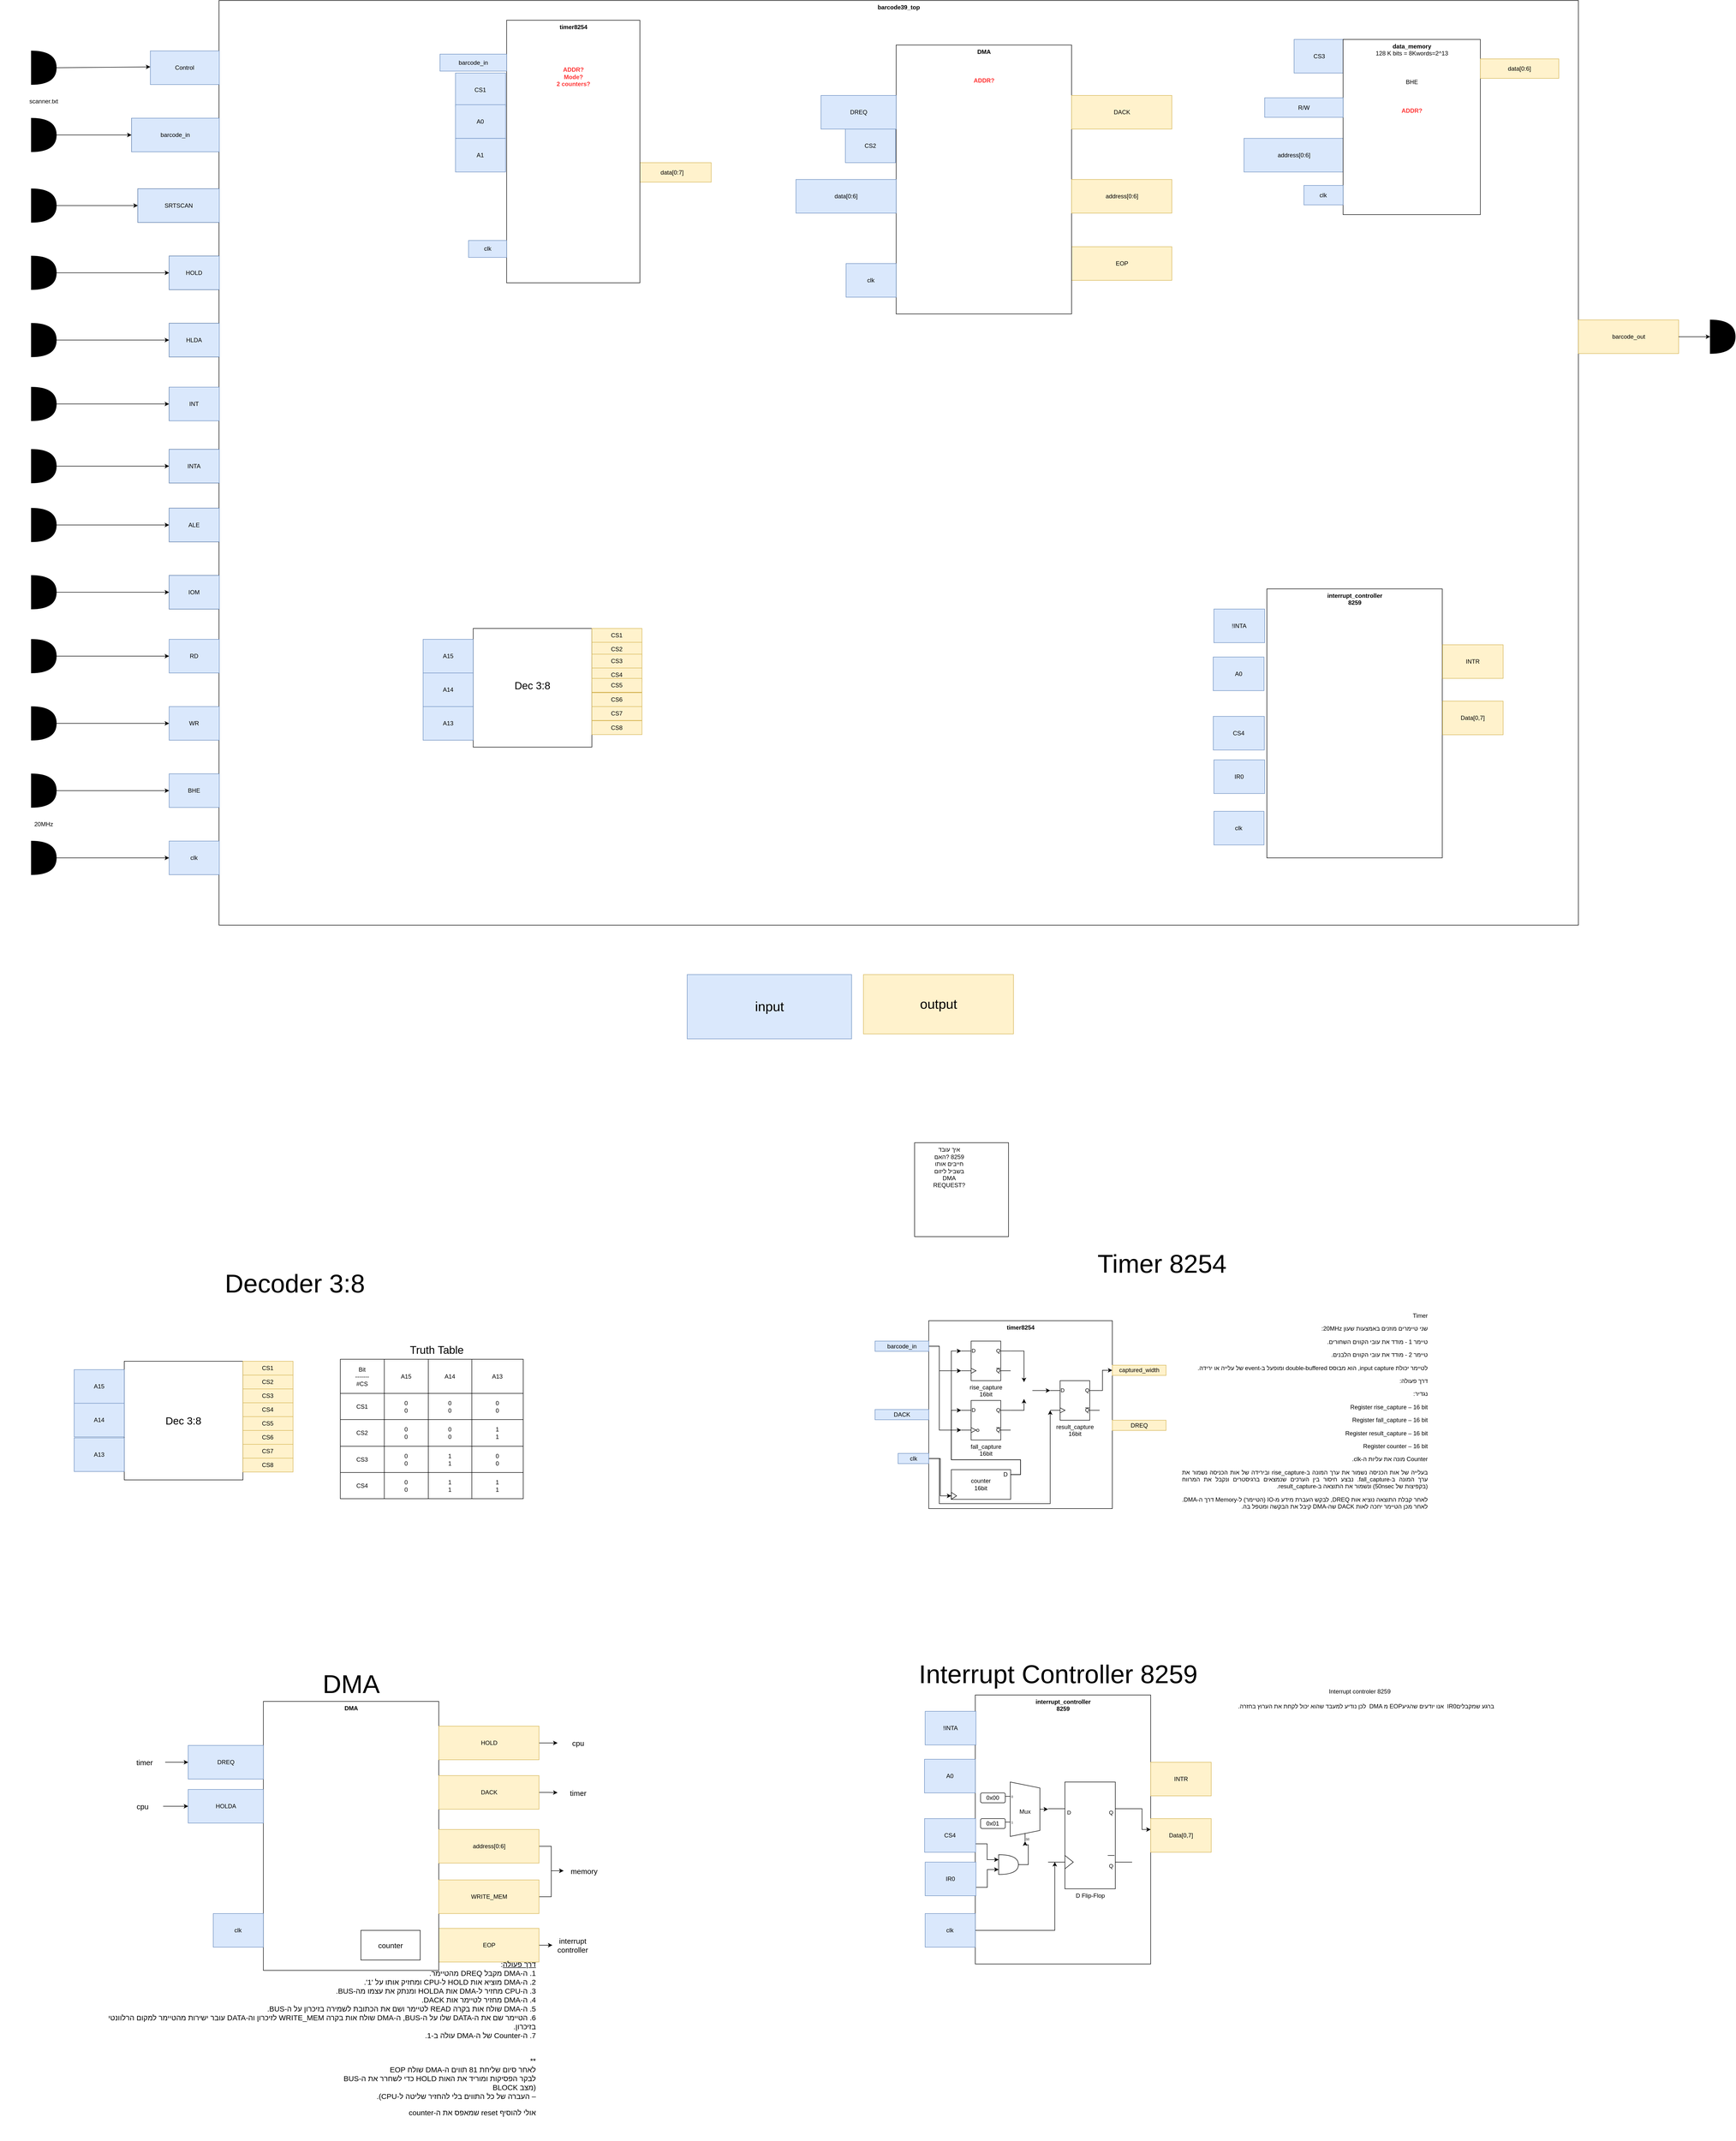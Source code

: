 <mxfile version="13.6.2" type="device"><diagram id="sr-3GxuYP5VsAKT54QnJ" name="Page-1"><mxGraphModel dx="5848" dy="2587" grid="1" gridSize="10" guides="1" tooltips="1" connect="1" arrows="1" fold="1" page="1" pageScale="1" pageWidth="827" pageHeight="1169" math="0" shadow="0"><root><mxCell id="0"/><mxCell id="1" parent="0"/><mxCell id="xHjcDfsr9aw6__Y6eEqs-103" value="&lt;font style=&quot;font-size: 27px&quot;&gt;input&lt;/font&gt;" style="text;html=1;fillColor=#dae8fc;align=center;verticalAlign=middle;whiteSpace=wrap;rounded=0;strokeColor=#6c8ebf;" parent="1" vertex="1"><mxGeometry x="-410" y="2050" width="332.55" height="130" as="geometry"/></mxCell><mxCell id="xHjcDfsr9aw6__Y6eEqs-104" value="&lt;font style=&quot;font-size: 27px&quot;&gt;output&lt;/font&gt;" style="text;html=1;fillColor=#fff2cc;align=center;verticalAlign=middle;whiteSpace=wrap;rounded=0;strokeColor=#d6b656;" parent="1" vertex="1"><mxGeometry x="-53.45" y="2050" width="303.45" height="120" as="geometry"/></mxCell><mxCell id="S_B7QNclUZxdUbmDJZpe-26" value="" style="whiteSpace=wrap;html=1;aspect=fixed;fontColor=#000000;" parent="1" vertex="1"><mxGeometry x="50" y="2390" width="190" height="190" as="geometry"/></mxCell><mxCell id="S_B7QNclUZxdUbmDJZpe-27" value="איך עובד 8259 ?האם חייבים אותו בשביל ליזום DMA REQUEST?&lt;div style=&quot;direction: rtl&quot;&gt;&lt;/div&gt;" style="text;html=1;strokeColor=none;fillColor=none;align=center;verticalAlign=middle;whiteSpace=wrap;rounded=0;fontColor=#000000;" parent="1" vertex="1"><mxGeometry x="100" y="2430" width="40" height="20" as="geometry"/></mxCell><mxCell id="Gu8px9o6fS-VS5buvkAd-17" value="timer8254&lt;font color=&quot;#ff3333&quot;&gt;&lt;br&gt;&lt;/font&gt;" style="rounded=0;whiteSpace=wrap;html=1;verticalAlign=top;fontStyle=1" parent="1" vertex="1"><mxGeometry x="78.62" y="2750" width="371.38" height="380" as="geometry"/></mxCell><mxCell id="Gu8px9o6fS-VS5buvkAd-64" style="edgeStyle=orthogonalEdgeStyle;rounded=0;orthogonalLoop=1;jettySize=auto;html=1;entryX=0;entryY=0.5;entryDx=0;entryDy=0;" parent="1" source="Gu8px9o6fS-VS5buvkAd-18" target="Gu8px9o6fS-VS5buvkAd-56" edge="1"><mxGeometry relative="1" as="geometry"><Array as="points"><mxPoint x="102" y="3029"/><mxPoint x="102" y="3104"/></Array></mxGeometry></mxCell><mxCell id="Gu8px9o6fS-VS5buvkAd-65" style="edgeStyle=orthogonalEdgeStyle;rounded=0;orthogonalLoop=1;jettySize=auto;html=1;entryX=0;entryY=0.75;entryDx=0;entryDy=0;entryPerimeter=0;" parent="1" source="Gu8px9o6fS-VS5buvkAd-18" target="Gu8px9o6fS-VS5buvkAd-45" edge="1"><mxGeometry relative="1" as="geometry"><Array as="points"><mxPoint x="100" y="3029"/><mxPoint x="100" y="3120"/><mxPoint x="324" y="3120"/></Array></mxGeometry></mxCell><mxCell id="Gu8px9o6fS-VS5buvkAd-18" value="clk" style="text;html=1;fillColor=#dae8fc;align=center;verticalAlign=middle;whiteSpace=wrap;rounded=0;strokeColor=#6c8ebf;" parent="1" vertex="1"><mxGeometry x="16.552" y="3018.387" width="62.069" height="20.645" as="geometry"/></mxCell><mxCell id="Gu8px9o6fS-VS5buvkAd-62" style="edgeStyle=orthogonalEdgeStyle;rounded=0;orthogonalLoop=1;jettySize=auto;html=1;entryX=0;entryY=0.75;entryDx=0;entryDy=0;entryPerimeter=0;" parent="1" source="Gu8px9o6fS-VS5buvkAd-19" target="Gu8px9o6fS-VS5buvkAd-42" edge="1"><mxGeometry relative="1" as="geometry"><Array as="points"><mxPoint x="100" y="2802"/><mxPoint x="100" y="2851"/></Array></mxGeometry></mxCell><mxCell id="Gu8px9o6fS-VS5buvkAd-63" style="edgeStyle=orthogonalEdgeStyle;rounded=0;orthogonalLoop=1;jettySize=auto;html=1;entryX=0;entryY=0.75;entryDx=0;entryDy=0;entryPerimeter=0;" parent="1" source="Gu8px9o6fS-VS5buvkAd-19" target="Gu8px9o6fS-VS5buvkAd-43" edge="1"><mxGeometry relative="1" as="geometry"><Array as="points"><mxPoint x="100" y="2802"/><mxPoint x="100" y="2971"/></Array></mxGeometry></mxCell><mxCell id="Gu8px9o6fS-VS5buvkAd-19" value="barcode_in" style="text;html=1;fillColor=#dae8fc;align=center;verticalAlign=middle;whiteSpace=wrap;rounded=0;strokeColor=#6c8ebf;" parent="1" vertex="1"><mxGeometry x="-30" y="2791.29" width="108.621" height="20.645" as="geometry"/></mxCell><mxCell id="Gu8px9o6fS-VS5buvkAd-60" value="" style="group" parent="1" vertex="1" connectable="0"><mxGeometry x="124.31" y="2791.29" width="313.69" height="320" as="geometry"/></mxCell><mxCell id="Gu8px9o6fS-VS5buvkAd-42" value="rise_capture&lt;br&gt;16bit" style="verticalLabelPosition=bottom;shadow=0;dashed=0;align=center;html=1;verticalAlign=top;shape=mxgraph.electrical.logic_gates.d_type_flip-flop;fillColor=none;" parent="Gu8px9o6fS-VS5buvkAd-60" vertex="1"><mxGeometry x="20" width="100" height="80" as="geometry"/></mxCell><mxCell id="Gu8px9o6fS-VS5buvkAd-43" value="fall_capture&lt;br&gt;16bit" style="verticalLabelPosition=bottom;shadow=0;dashed=0;align=center;html=1;verticalAlign=top;shape=mxgraph.electrical.logic_gates.d_type_flip-flop;fillColor=none;" parent="Gu8px9o6fS-VS5buvkAd-60" vertex="1"><mxGeometry x="20" y="120" width="100" height="80" as="geometry"/></mxCell><mxCell id="Gu8px9o6fS-VS5buvkAd-51" style="edgeStyle=orthogonalEdgeStyle;rounded=0;orthogonalLoop=1;jettySize=auto;html=1;exitX=1;exitY=0.25;exitDx=0;exitDy=0;exitPerimeter=0;entryX=0;entryY=0.25;entryDx=0;entryDy=0;entryPerimeter=0;" parent="Gu8px9o6fS-VS5buvkAd-60" target="Gu8px9o6fS-VS5buvkAd-42" edge="1"><mxGeometry relative="1" as="geometry"><mxPoint x="120" y="270" as="sourcePoint"/><Array as="points"><mxPoint x="140" y="270"/><mxPoint x="140" y="240"/><mxPoint y="240"/><mxPoint y="20"/></Array></mxGeometry></mxCell><mxCell id="Gu8px9o6fS-VS5buvkAd-53" style="edgeStyle=orthogonalEdgeStyle;rounded=0;orthogonalLoop=1;jettySize=auto;html=1;exitX=1;exitY=0.25;exitDx=0;exitDy=0;exitPerimeter=0;entryX=0;entryY=0.25;entryDx=0;entryDy=0;entryPerimeter=0;" parent="Gu8px9o6fS-VS5buvkAd-60" target="Gu8px9o6fS-VS5buvkAd-43" edge="1"><mxGeometry relative="1" as="geometry"><mxPoint x="120" y="270" as="sourcePoint"/><Array as="points"><mxPoint x="140" y="270"/><mxPoint x="140" y="240"/><mxPoint y="240"/><mxPoint y="140"/></Array></mxGeometry></mxCell><mxCell id="Gu8px9o6fS-VS5buvkAd-45" value="result_capture&lt;br&gt;16bit" style="verticalLabelPosition=bottom;shadow=0;dashed=0;align=center;html=1;verticalAlign=top;shape=mxgraph.electrical.logic_gates.d_type_flip-flop;fillColor=none;" parent="Gu8px9o6fS-VS5buvkAd-60" vertex="1"><mxGeometry x="200" y="80" width="100" height="80" as="geometry"/></mxCell><mxCell id="Gu8px9o6fS-VS5buvkAd-50" style="edgeStyle=orthogonalEdgeStyle;rounded=0;orthogonalLoop=1;jettySize=auto;html=1;entryX=0;entryY=0.25;entryDx=0;entryDy=0;entryPerimeter=0;" parent="Gu8px9o6fS-VS5buvkAd-60" source="Gu8px9o6fS-VS5buvkAd-47" target="Gu8px9o6fS-VS5buvkAd-45" edge="1"><mxGeometry relative="1" as="geometry"/></mxCell><mxCell id="Gu8px9o6fS-VS5buvkAd-47" value="" style="shape=image;html=1;verticalAlign=top;verticalLabelPosition=bottom;labelBackgroundColor=#ffffff;imageAspect=0;aspect=fixed;image=https://cdn4.iconfinder.com/data/icons/ionicons/512/icon-ios7-minus-outline-128.png;fillColor=none;" parent="Gu8px9o6fS-VS5buvkAd-60" vertex="1"><mxGeometry x="130" y="83" width="34" height="34" as="geometry"/></mxCell><mxCell id="Gu8px9o6fS-VS5buvkAd-48" style="edgeStyle=orthogonalEdgeStyle;rounded=0;orthogonalLoop=1;jettySize=auto;html=1;exitX=1;exitY=0.25;exitDx=0;exitDy=0;exitPerimeter=0;" parent="Gu8px9o6fS-VS5buvkAd-60" source="Gu8px9o6fS-VS5buvkAd-42" target="Gu8px9o6fS-VS5buvkAd-47" edge="1"><mxGeometry relative="1" as="geometry"/></mxCell><mxCell id="Gu8px9o6fS-VS5buvkAd-49" style="edgeStyle=orthogonalEdgeStyle;rounded=0;orthogonalLoop=1;jettySize=auto;html=1;exitX=1;exitY=0.25;exitDx=0;exitDy=0;exitPerimeter=0;entryX=0.5;entryY=1;entryDx=0;entryDy=0;" parent="Gu8px9o6fS-VS5buvkAd-60" source="Gu8px9o6fS-VS5buvkAd-43" target="Gu8px9o6fS-VS5buvkAd-47" edge="1"><mxGeometry relative="1" as="geometry"/></mxCell><mxCell id="Gu8px9o6fS-VS5buvkAd-54" value="counter&lt;br&gt;16bit" style="rounded=0;whiteSpace=wrap;html=1;fillColor=none;" parent="Gu8px9o6fS-VS5buvkAd-60" vertex="1"><mxGeometry y="260" width="120" height="60" as="geometry"/></mxCell><mxCell id="Gu8px9o6fS-VS5buvkAd-55" value="D" style="text;html=1;strokeColor=none;fillColor=none;align=center;verticalAlign=middle;whiteSpace=wrap;rounded=0;" parent="Gu8px9o6fS-VS5buvkAd-60" vertex="1"><mxGeometry x="100" y="260" width="20" height="20" as="geometry"/></mxCell><mxCell id="Gu8px9o6fS-VS5buvkAd-56" value="" style="triangle;whiteSpace=wrap;html=1;fillColor=none;" parent="Gu8px9o6fS-VS5buvkAd-60" vertex="1"><mxGeometry y="305.85" width="10.61" height="14.15" as="geometry"/></mxCell><mxCell id="Gu8px9o6fS-VS5buvkAd-59" value="" style="ellipse;whiteSpace=wrap;html=1;aspect=fixed;fillColor=none;" parent="Gu8px9o6fS-VS5buvkAd-60" vertex="1"><mxGeometry x="51" y="178" width="5" height="5" as="geometry"/></mxCell><mxCell id="Gu8px9o6fS-VS5buvkAd-71" value="" style="shape=image;html=1;verticalAlign=top;verticalLabelPosition=bottom;labelBackgroundColor=#ffffff;imageAspect=0;aspect=fixed;image=https://cdn3.iconfinder.com/data/icons/virtual-notebook/16/button_close-128.png;fillColor=none;" parent="Gu8px9o6fS-VS5buvkAd-60" vertex="1"><mxGeometry x="112" y="171.5" width="18" height="18" as="geometry"/></mxCell><mxCell id="Gu8px9o6fS-VS5buvkAd-73" value="" style="shape=image;html=1;verticalAlign=top;verticalLabelPosition=bottom;labelBackgroundColor=#ffffff;imageAspect=0;aspect=fixed;image=https://cdn3.iconfinder.com/data/icons/virtual-notebook/16/button_close-128.png;fillColor=none;" parent="Gu8px9o6fS-VS5buvkAd-60" vertex="1"><mxGeometry x="293.69" y="131.71" width="18" height="18" as="geometry"/></mxCell><mxCell id="Gu8px9o6fS-VS5buvkAd-66" value="captured_width" style="text;html=1;fillColor=#fff2cc;align=center;verticalAlign=middle;whiteSpace=wrap;rounded=0;strokeColor=#d6b656;" parent="1" vertex="1"><mxGeometry x="450" y="2840.0" width="108.621" height="20.645" as="geometry"/></mxCell><mxCell id="Gu8px9o6fS-VS5buvkAd-67" style="edgeStyle=orthogonalEdgeStyle;rounded=0;orthogonalLoop=1;jettySize=auto;html=1;exitX=1;exitY=0.25;exitDx=0;exitDy=0;exitPerimeter=0;entryX=0;entryY=0.5;entryDx=0;entryDy=0;" parent="1" source="Gu8px9o6fS-VS5buvkAd-45" target="Gu8px9o6fS-VS5buvkAd-66" edge="1"><mxGeometry relative="1" as="geometry"><Array as="points"><mxPoint x="430" y="2891"/><mxPoint x="430" y="2851"/></Array></mxGeometry></mxCell><mxCell id="Gu8px9o6fS-VS5buvkAd-68" value="DREQ" style="text;html=1;fillColor=#fff2cc;align=center;verticalAlign=middle;whiteSpace=wrap;rounded=0;strokeColor=#d6b656;" parent="1" vertex="1"><mxGeometry x="450" y="2951.29" width="108.621" height="20.645" as="geometry"/></mxCell><mxCell id="Gu8px9o6fS-VS5buvkAd-69" value="DACK" style="text;html=1;fillColor=#dae8fc;align=center;verticalAlign=middle;whiteSpace=wrap;rounded=0;strokeColor=#6c8ebf;" parent="1" vertex="1"><mxGeometry x="-30" y="2929.68" width="108.621" height="20.645" as="geometry"/></mxCell><mxCell id="Gu8px9o6fS-VS5buvkAd-70" value="&lt;p class=&quot;MsoNormal&quot; dir=&quot;RTL&quot; style=&quot;text-align: justify&quot;&gt;&lt;font face=&quot;arial, sans-serif&quot;&gt;Timer&lt;/font&gt;&lt;/p&gt;&lt;p class=&quot;MsoNormal&quot; dir=&quot;RTL&quot; style=&quot;text-align: justify&quot;&gt;&lt;font face=&quot;arial, sans-serif&quot;&gt;שני טיימרים מוזנים באמצעות שעון 20MHz:&lt;/font&gt;&lt;/p&gt;&lt;p class=&quot;MsoNormal&quot; dir=&quot;RTL&quot; style=&quot;text-align: justify&quot;&gt;&lt;font face=&quot;arial, sans-serif&quot;&gt;&lt;span&gt; &lt;/span&gt;טיימר 1 - מודד את עובי הקווים השחורים.&lt;/font&gt;&lt;/p&gt;&lt;p class=&quot;MsoNormal&quot; dir=&quot;RTL&quot; style=&quot;text-align: justify&quot;&gt;&lt;font face=&quot;arial, sans-serif&quot;&gt;&lt;span&gt; &lt;/span&gt;טיימר 2 - מודד את עובי הקווים הלבנים.&lt;/font&gt;&lt;/p&gt;&lt;p class=&quot;MsoNormal&quot; dir=&quot;RTL&quot; style=&quot;text-align: justify&quot;&gt;&lt;font face=&quot;arial, sans-serif&quot;&gt;לטיימר יכולת input capture, הוא מבוסס double-buffered ומופעל ב-event של עלייה או ירידה.&lt;/font&gt;&lt;/p&gt;&lt;p class=&quot;MsoNormal&quot; dir=&quot;RTL&quot; style=&quot;text-align: justify&quot;&gt;&lt;font face=&quot;arial, sans-serif&quot;&gt;דרך פעולה:&lt;/font&gt;&lt;/p&gt;&lt;p class=&quot;MsoNormal&quot; dir=&quot;RTL&quot; style=&quot;text-align: justify&quot;&gt;&lt;font face=&quot;arial, sans-serif&quot;&gt;נגדיר:&lt;/font&gt;&lt;/p&gt;&lt;p class=&quot;MsoNormal&quot; dir=&quot;RTL&quot; style=&quot;text-align: justify&quot;&gt;&lt;font face=&quot;arial, sans-serif&quot;&gt;Register rise_capture – 16 bit&lt;/font&gt;&lt;/p&gt;&lt;p class=&quot;MsoNormal&quot; dir=&quot;RTL&quot; style=&quot;text-align: justify&quot;&gt;&lt;font face=&quot;arial, sans-serif&quot;&gt;Register fall_capture – 16 bit&lt;/font&gt;&lt;/p&gt;&lt;p class=&quot;MsoNormal&quot; dir=&quot;RTL&quot; style=&quot;text-align: justify&quot;&gt;&lt;font face=&quot;arial, sans-serif&quot;&gt;Register result_capture – 16 bit&lt;/font&gt;&lt;/p&gt;&lt;p class=&quot;MsoNormal&quot; dir=&quot;RTL&quot; style=&quot;text-align: justify&quot;&gt;&lt;font face=&quot;arial, sans-serif&quot;&gt;Register counter – 16 bit&lt;/font&gt;&lt;/p&gt;&lt;p class=&quot;MsoNormal&quot; dir=&quot;RTL&quot; style=&quot;text-align: justify&quot;&gt;&lt;font face=&quot;arial, sans-serif&quot;&gt;Counter מונה את עליות ה-clk.&lt;/font&gt;&lt;/p&gt;&lt;p class=&quot;MsoNormal&quot; dir=&quot;RTL&quot; style=&quot;text-align: justify&quot;&gt;&lt;font face=&quot;arial, sans-serif&quot;&gt;בעלייה של אות הכניסה נשמור את ערך המונה ב-rise_capture ובירידה של אות הכניסה נשמור את ערך המונה ב-fall_capture. נבצע חיסור בין הערכים שנמצאים ברגיסטרים ונקבל את המרווח (בקפיצות של 50nsec) ונשמור את התוצאה ב-result_capture.&lt;/font&gt;&lt;/p&gt;&lt;p class=&quot;MsoNormal&quot; dir=&quot;RTL&quot; style=&quot;text-align: justify&quot;&gt;&lt;font face=&quot;arial, sans-serif&quot;&gt;לאחר קבלת התוצאה נוציא אות DREQ, לבקש העברת מידע מ-IO (הטיימר) ל-Memory דרך ה-DMA. לאחר מכן הטיימר יחכה לאות DACK שה-DMA קיבל את הבקשה ומטפל בה.&lt;/font&gt;&lt;/p&gt;&lt;div style=&quot;text-align: justify&quot;&gt;&lt;br&gt;&lt;/div&gt;" style="text;html=1;strokeColor=none;fillColor=none;align=center;verticalAlign=middle;whiteSpace=wrap;rounded=0;" parent="1" vertex="1"><mxGeometry x="590" y="2715" width="499.31" height="450" as="geometry"/></mxCell><mxCell id="Gu8px9o6fS-VS5buvkAd-72" value="" style="shape=image;html=1;verticalAlign=top;verticalLabelPosition=bottom;labelBackgroundColor=#ffffff;imageAspect=0;aspect=fixed;image=https://cdn3.iconfinder.com/data/icons/virtual-notebook/16/button_close-128.png;fillColor=none;" parent="1" vertex="1"><mxGeometry x="236.31" y="2842.65" width="18" height="18" as="geometry"/></mxCell><mxCell id="W6isvj9XwExUdggw7BW9-167" value="" style="whiteSpace=wrap;html=1;aspect=fixed;" parent="1" vertex="1"><mxGeometry x="-1548.63" y="2832" width="240" height="240" as="geometry"/></mxCell><mxCell id="W6isvj9XwExUdggw7BW9-270" value="&lt;font style=&quot;font-size: 21px&quot;&gt;Dec 3:8&lt;/font&gt;" style="text;html=1;strokeColor=none;fillColor=none;align=center;verticalAlign=middle;whiteSpace=wrap;rounded=0;" parent="1" vertex="1"><mxGeometry x="-1473.63" y="2917" width="90" height="70" as="geometry"/></mxCell><mxCell id="W6isvj9XwExUdggw7BW9-271" value="A13&lt;br&gt;" style="text;html=1;fillColor=#dae8fc;align=center;verticalAlign=middle;whiteSpace=wrap;rounded=0;strokeColor=#6c8ebf;" parent="1" vertex="1"><mxGeometry x="-1650.003" y="2986.998" width="101.372" height="68.0" as="geometry"/></mxCell><mxCell id="W6isvj9XwExUdggw7BW9-374" value="A14" style="text;html=1;fillColor=#dae8fc;align=center;verticalAlign=middle;whiteSpace=wrap;rounded=0;strokeColor=#6c8ebf;" parent="1" vertex="1"><mxGeometry x="-1650.003" y="2916.998" width="101.372" height="68.0" as="geometry"/></mxCell><mxCell id="W6isvj9XwExUdggw7BW9-375" value="A15" style="text;html=1;fillColor=#dae8fc;align=center;verticalAlign=middle;whiteSpace=wrap;rounded=0;strokeColor=#6c8ebf;" parent="1" vertex="1"><mxGeometry x="-1650.003" y="2848.998" width="101.372" height="68.0" as="geometry"/></mxCell><mxCell id="W6isvj9XwExUdggw7BW9-377" value="CS1" style="text;html=1;fillColor=#fff2cc;align=center;verticalAlign=middle;whiteSpace=wrap;rounded=0;strokeColor=#d6b656;" parent="1" vertex="1"><mxGeometry x="-1308.63" y="2832" width="101.37" height="28" as="geometry"/></mxCell><mxCell id="W6isvj9XwExUdggw7BW9-378" value="CS2" style="text;html=1;fillColor=#fff2cc;align=center;verticalAlign=middle;whiteSpace=wrap;rounded=0;strokeColor=#d6b656;" parent="1" vertex="1"><mxGeometry x="-1308.63" y="2860" width="101.37" height="28" as="geometry"/></mxCell><mxCell id="W6isvj9XwExUdggw7BW9-380" value="CS3" style="text;html=1;fillColor=#fff2cc;align=center;verticalAlign=middle;whiteSpace=wrap;rounded=0;strokeColor=#d6b656;" parent="1" vertex="1"><mxGeometry x="-1308.63" y="2888" width="101.37" height="28" as="geometry"/></mxCell><mxCell id="W6isvj9XwExUdggw7BW9-381" value="CS4" style="text;html=1;fillColor=#fff2cc;align=center;verticalAlign=middle;whiteSpace=wrap;rounded=0;strokeColor=#d6b656;" parent="1" vertex="1"><mxGeometry x="-1308.63" y="2916" width="101.37" height="28" as="geometry"/></mxCell><mxCell id="W6isvj9XwExUdggw7BW9-386" value="CS5" style="text;html=1;fillColor=#fff2cc;align=center;verticalAlign=middle;whiteSpace=wrap;rounded=0;strokeColor=#d6b656;" parent="1" vertex="1"><mxGeometry x="-1308.63" y="2944" width="101.37" height="28" as="geometry"/></mxCell><mxCell id="W6isvj9XwExUdggw7BW9-387" value="CS6" style="text;html=1;fillColor=#fff2cc;align=center;verticalAlign=middle;whiteSpace=wrap;rounded=0;strokeColor=#d6b656;" parent="1" vertex="1"><mxGeometry x="-1308.63" y="2972" width="101.37" height="28" as="geometry"/></mxCell><mxCell id="W6isvj9XwExUdggw7BW9-388" value="CS7" style="text;html=1;fillColor=#fff2cc;align=center;verticalAlign=middle;whiteSpace=wrap;rounded=0;strokeColor=#d6b656;" parent="1" vertex="1"><mxGeometry x="-1308.63" y="3000" width="101.37" height="28" as="geometry"/></mxCell><mxCell id="W6isvj9XwExUdggw7BW9-389" value="CS8" style="text;html=1;fillColor=#fff2cc;align=center;verticalAlign=middle;whiteSpace=wrap;rounded=0;strokeColor=#d6b656;" parent="1" vertex="1"><mxGeometry x="-1308.63" y="3028" width="101.37" height="28" as="geometry"/></mxCell><mxCell id="W6isvj9XwExUdggw7BW9-420" value="&lt;font style=&quot;font-size: 22px&quot;&gt;Truth Table&lt;/font&gt;" style="text;html=1;strokeColor=none;fillColor=none;align=center;verticalAlign=middle;whiteSpace=wrap;rounded=0;" parent="1" vertex="1"><mxGeometry x="-1149.63" y="2800" width="467" height="20" as="geometry"/></mxCell><mxCell id="W6isvj9XwExUdggw7BW9-392" value="" style="shape=table;html=1;whiteSpace=wrap;startSize=0;container=1;collapsible=0;childLayout=tableLayout;" parent="1" vertex="1"><mxGeometry x="-1111.63" y="2828" width="370" height="282" as="geometry"/></mxCell><mxCell id="W6isvj9XwExUdggw7BW9-393" value="" style="shape=partialRectangle;html=1;whiteSpace=wrap;collapsible=0;dropTarget=0;pointerEvents=0;fillColor=none;top=0;left=0;bottom=0;right=0;points=[[0,0.5],[1,0.5]];portConstraint=eastwest;" parent="W6isvj9XwExUdggw7BW9-392" vertex="1"><mxGeometry width="370" height="69" as="geometry"/></mxCell><mxCell id="W6isvj9XwExUdggw7BW9-394" value="Bit&lt;br&gt;-------&lt;br&gt;#CS" style="shape=partialRectangle;html=1;whiteSpace=wrap;connectable=0;overflow=hidden;fillColor=none;top=0;left=0;bottom=0;right=0;" parent="W6isvj9XwExUdggw7BW9-393" vertex="1"><mxGeometry width="89" height="69" as="geometry"/></mxCell><mxCell id="W6isvj9XwExUdggw7BW9-395" value="A15" style="shape=partialRectangle;html=1;whiteSpace=wrap;connectable=0;overflow=hidden;fillColor=none;top=0;left=0;bottom=0;right=0;" parent="W6isvj9XwExUdggw7BW9-393" vertex="1"><mxGeometry x="89" width="89" height="69" as="geometry"/></mxCell><mxCell id="W6isvj9XwExUdggw7BW9-396" value="A14" style="shape=partialRectangle;html=1;whiteSpace=wrap;connectable=0;overflow=hidden;fillColor=none;top=0;left=0;bottom=0;right=0;" parent="W6isvj9XwExUdggw7BW9-393" vertex="1"><mxGeometry x="178" width="88" height="69" as="geometry"/></mxCell><mxCell id="W6isvj9XwExUdggw7BW9-397" value="A13" style="shape=partialRectangle;html=1;whiteSpace=wrap;connectable=0;overflow=hidden;fillColor=none;top=0;left=0;bottom=0;right=0;" parent="W6isvj9XwExUdggw7BW9-393" vertex="1"><mxGeometry x="266" width="104" height="69" as="geometry"/></mxCell><mxCell id="W6isvj9XwExUdggw7BW9-398" value="" style="shape=partialRectangle;html=1;whiteSpace=wrap;collapsible=0;dropTarget=0;pointerEvents=0;fillColor=none;top=0;left=0;bottom=0;right=0;points=[[0,0.5],[1,0.5]];portConstraint=eastwest;" parent="W6isvj9XwExUdggw7BW9-392" vertex="1"><mxGeometry y="69" width="370" height="53" as="geometry"/></mxCell><mxCell id="W6isvj9XwExUdggw7BW9-399" value="CS1" style="shape=partialRectangle;html=1;whiteSpace=wrap;connectable=0;overflow=hidden;fillColor=none;top=0;left=0;bottom=0;right=0;" parent="W6isvj9XwExUdggw7BW9-398" vertex="1"><mxGeometry width="89" height="53" as="geometry"/></mxCell><mxCell id="W6isvj9XwExUdggw7BW9-400" value="0&lt;br&gt;0" style="shape=partialRectangle;html=1;whiteSpace=wrap;connectable=0;overflow=hidden;fillColor=none;top=0;left=0;bottom=0;right=0;" parent="W6isvj9XwExUdggw7BW9-398" vertex="1"><mxGeometry x="89" width="89" height="53" as="geometry"/></mxCell><mxCell id="W6isvj9XwExUdggw7BW9-401" value="0&lt;br&gt;0" style="shape=partialRectangle;html=1;whiteSpace=wrap;connectable=0;overflow=hidden;fillColor=none;top=0;left=0;bottom=0;right=0;" parent="W6isvj9XwExUdggw7BW9-398" vertex="1"><mxGeometry x="178" width="88" height="53" as="geometry"/></mxCell><mxCell id="W6isvj9XwExUdggw7BW9-402" value="0&lt;br&gt;0" style="shape=partialRectangle;html=1;whiteSpace=wrap;connectable=0;overflow=hidden;fillColor=none;top=0;left=0;bottom=0;right=0;" parent="W6isvj9XwExUdggw7BW9-398" vertex="1"><mxGeometry x="266" width="104" height="53" as="geometry"/></mxCell><mxCell id="W6isvj9XwExUdggw7BW9-403" value="" style="shape=partialRectangle;html=1;whiteSpace=wrap;collapsible=0;dropTarget=0;pointerEvents=0;fillColor=none;top=0;left=0;bottom=0;right=0;points=[[0,0.5],[1,0.5]];portConstraint=eastwest;" parent="W6isvj9XwExUdggw7BW9-392" vertex="1"><mxGeometry y="122" width="370" height="54" as="geometry"/></mxCell><mxCell id="W6isvj9XwExUdggw7BW9-404" value="CS2" style="shape=partialRectangle;html=1;whiteSpace=wrap;connectable=0;overflow=hidden;fillColor=none;top=0;left=0;bottom=0;right=0;" parent="W6isvj9XwExUdggw7BW9-403" vertex="1"><mxGeometry width="89" height="54" as="geometry"/></mxCell><mxCell id="W6isvj9XwExUdggw7BW9-405" value="0&lt;br&gt;0" style="shape=partialRectangle;html=1;whiteSpace=wrap;connectable=0;overflow=hidden;fillColor=none;top=0;left=0;bottom=0;right=0;" parent="W6isvj9XwExUdggw7BW9-403" vertex="1"><mxGeometry x="89" width="89" height="54" as="geometry"/></mxCell><mxCell id="W6isvj9XwExUdggw7BW9-406" value="0&lt;br&gt;0" style="shape=partialRectangle;html=1;whiteSpace=wrap;connectable=0;overflow=hidden;fillColor=none;top=0;left=0;bottom=0;right=0;" parent="W6isvj9XwExUdggw7BW9-403" vertex="1"><mxGeometry x="178" width="88" height="54" as="geometry"/></mxCell><mxCell id="W6isvj9XwExUdggw7BW9-407" value="1&lt;br&gt;1" style="shape=partialRectangle;html=1;whiteSpace=wrap;connectable=0;overflow=hidden;fillColor=none;top=0;left=0;bottom=0;right=0;" parent="W6isvj9XwExUdggw7BW9-403" vertex="1"><mxGeometry x="266" width="104" height="54" as="geometry"/></mxCell><mxCell id="W6isvj9XwExUdggw7BW9-408" value="" style="shape=partialRectangle;html=1;whiteSpace=wrap;collapsible=0;dropTarget=0;pointerEvents=0;fillColor=none;top=0;left=0;bottom=0;right=0;points=[[0,0.5],[1,0.5]];portConstraint=eastwest;" parent="W6isvj9XwExUdggw7BW9-392" vertex="1"><mxGeometry y="176" width="370" height="53" as="geometry"/></mxCell><mxCell id="W6isvj9XwExUdggw7BW9-409" value="CS3" style="shape=partialRectangle;html=1;whiteSpace=wrap;connectable=0;overflow=hidden;fillColor=none;top=0;left=0;bottom=0;right=0;" parent="W6isvj9XwExUdggw7BW9-408" vertex="1"><mxGeometry width="89" height="53" as="geometry"/></mxCell><mxCell id="W6isvj9XwExUdggw7BW9-410" value="0&lt;br&gt;0" style="shape=partialRectangle;html=1;whiteSpace=wrap;connectable=0;overflow=hidden;fillColor=none;top=0;left=0;bottom=0;right=0;" parent="W6isvj9XwExUdggw7BW9-408" vertex="1"><mxGeometry x="89" width="89" height="53" as="geometry"/></mxCell><mxCell id="W6isvj9XwExUdggw7BW9-411" value="1&lt;br&gt;1" style="shape=partialRectangle;html=1;whiteSpace=wrap;connectable=0;overflow=hidden;fillColor=none;top=0;left=0;bottom=0;right=0;" parent="W6isvj9XwExUdggw7BW9-408" vertex="1"><mxGeometry x="178" width="88" height="53" as="geometry"/></mxCell><mxCell id="W6isvj9XwExUdggw7BW9-412" value="0&lt;br&gt;0" style="shape=partialRectangle;html=1;whiteSpace=wrap;connectable=0;overflow=hidden;fillColor=none;top=0;left=0;bottom=0;right=0;" parent="W6isvj9XwExUdggw7BW9-408" vertex="1"><mxGeometry x="266" width="104" height="53" as="geometry"/></mxCell><mxCell id="W6isvj9XwExUdggw7BW9-413" value="" style="shape=partialRectangle;html=1;whiteSpace=wrap;collapsible=0;dropTarget=0;pointerEvents=0;fillColor=none;top=0;left=0;bottom=0;right=0;points=[[0,0.5],[1,0.5]];portConstraint=eastwest;" parent="W6isvj9XwExUdggw7BW9-392" vertex="1"><mxGeometry y="229" width="370" height="53" as="geometry"/></mxCell><mxCell id="W6isvj9XwExUdggw7BW9-414" value="CS4" style="shape=partialRectangle;html=1;whiteSpace=wrap;connectable=0;overflow=hidden;fillColor=none;top=0;left=0;bottom=0;right=0;" parent="W6isvj9XwExUdggw7BW9-413" vertex="1"><mxGeometry width="89" height="53" as="geometry"/></mxCell><mxCell id="W6isvj9XwExUdggw7BW9-415" value="0&lt;br&gt;0" style="shape=partialRectangle;html=1;whiteSpace=wrap;connectable=0;overflow=hidden;fillColor=none;top=0;left=0;bottom=0;right=0;" parent="W6isvj9XwExUdggw7BW9-413" vertex="1"><mxGeometry x="89" width="89" height="53" as="geometry"/></mxCell><mxCell id="W6isvj9XwExUdggw7BW9-416" value="1&lt;br&gt;1" style="shape=partialRectangle;html=1;whiteSpace=wrap;connectable=0;overflow=hidden;fillColor=none;top=0;left=0;bottom=0;right=0;" parent="W6isvj9XwExUdggw7BW9-413" vertex="1"><mxGeometry x="178" width="88" height="53" as="geometry"/></mxCell><mxCell id="W6isvj9XwExUdggw7BW9-417" value="1&lt;br&gt;1" style="shape=partialRectangle;html=1;whiteSpace=wrap;connectable=0;overflow=hidden;fillColor=none;top=0;left=0;bottom=0;right=0;" parent="W6isvj9XwExUdggw7BW9-413" vertex="1"><mxGeometry x="266" width="104" height="53" as="geometry"/></mxCell><mxCell id="W6isvj9XwExUdggw7BW9-422" value="&lt;font style=&quot;font-size: 52px&quot;&gt;Decoder 3:8&lt;/font&gt;" style="text;html=1;align=center;verticalAlign=middle;resizable=0;points=[];autosize=1;rotation=0;" parent="1" vertex="1"><mxGeometry x="-1353.63" y="2660" width="300" height="30" as="geometry"/></mxCell><mxCell id="W6isvj9XwExUdggw7BW9-423" value="&lt;font style=&quot;font-size: 52px&quot;&gt;Timer 8254&lt;/font&gt;" style="text;html=1;align=center;verticalAlign=middle;resizable=0;points=[];autosize=1;rotation=0;" parent="1" vertex="1"><mxGeometry x="410" y="2620" width="280" height="30" as="geometry"/></mxCell><mxCell id="-0YIwyq-5-GQZ7vqfAgh-19" value="" style="edgeStyle=orthogonalEdgeStyle;rounded=0;orthogonalLoop=1;jettySize=auto;html=1;fontSize=15;" parent="1" source="-0YIwyq-5-GQZ7vqfAgh-2" target="-0YIwyq-5-GQZ7vqfAgh-14" edge="1"><mxGeometry relative="1" as="geometry"/></mxCell><mxCell id="-0YIwyq-5-GQZ7vqfAgh-2" value="EOP" style="text;html=1;fillColor=#fff2cc;align=center;verticalAlign=middle;whiteSpace=wrap;rounded=0;strokeColor=#d6b656;" parent="1" vertex="1"><mxGeometry x="-912.456" y="3979" width="202.744" height="68.0" as="geometry"/></mxCell><mxCell id="-0YIwyq-5-GQZ7vqfAgh-3" value="DMA&lt;br&gt;&lt;br&gt;&lt;br&gt;&lt;br&gt;" style="rounded=0;whiteSpace=wrap;html=1;verticalAlign=top;fontStyle=1" parent="1" vertex="1"><mxGeometry x="-1267.258" y="3520" width="354.801" height="544.0" as="geometry"/></mxCell><mxCell id="-0YIwyq-5-GQZ7vqfAgh-4" value="DREQ" style="text;html=1;fillColor=#dae8fc;align=center;verticalAlign=middle;whiteSpace=wrap;rounded=0;strokeColor=#6c8ebf;" parent="1" vertex="1"><mxGeometry x="-1419.316" y="3609" width="152.058" height="68.0" as="geometry"/></mxCell><mxCell id="-0YIwyq-5-GQZ7vqfAgh-22" style="edgeStyle=orthogonalEdgeStyle;rounded=0;orthogonalLoop=1;jettySize=auto;html=1;fontSize=15;" parent="1" source="-0YIwyq-5-GQZ7vqfAgh-5" target="-0YIwyq-5-GQZ7vqfAgh-17" edge="1"><mxGeometry relative="1" as="geometry"/></mxCell><mxCell id="-0YIwyq-5-GQZ7vqfAgh-5" value="DACK" style="text;html=1;fillColor=#fff2cc;align=center;verticalAlign=middle;whiteSpace=wrap;rounded=0;strokeColor=#d6b656;" parent="1" vertex="1"><mxGeometry x="-912.456" y="3670" width="202.744" height="68.0" as="geometry"/></mxCell><mxCell id="-0YIwyq-5-GQZ7vqfAgh-6" value="clk" style="text;html=1;fillColor=#dae8fc;align=center;verticalAlign=middle;whiteSpace=wrap;rounded=0;strokeColor=#6c8ebf;" parent="1" vertex="1"><mxGeometry x="-1368.63" y="3949" width="101.372" height="68.0" as="geometry"/></mxCell><mxCell id="-0YIwyq-5-GQZ7vqfAgh-20" style="edgeStyle=orthogonalEdgeStyle;rounded=0;orthogonalLoop=1;jettySize=auto;html=1;entryX=0;entryY=0.5;entryDx=0;entryDy=0;fontSize=15;" parent="1" source="-0YIwyq-5-GQZ7vqfAgh-7" target="-0YIwyq-5-GQZ7vqfAgh-16" edge="1"><mxGeometry relative="1" as="geometry"/></mxCell><mxCell id="-0YIwyq-5-GQZ7vqfAgh-7" value="address[0:6]" style="text;html=1;fillColor=#fff2cc;align=center;verticalAlign=middle;whiteSpace=wrap;rounded=0;strokeColor=#d6b656;" parent="1" vertex="1"><mxGeometry x="-912.456" y="3779" width="202.744" height="68.0" as="geometry"/></mxCell><mxCell id="-0YIwyq-5-GQZ7vqfAgh-23" style="edgeStyle=orthogonalEdgeStyle;rounded=0;orthogonalLoop=1;jettySize=auto;html=1;entryX=0;entryY=0.5;entryDx=0;entryDy=0;fontSize=15;" parent="1" source="-0YIwyq-5-GQZ7vqfAgh-9" target="-0YIwyq-5-GQZ7vqfAgh-18" edge="1"><mxGeometry relative="1" as="geometry"/></mxCell><mxCell id="-0YIwyq-5-GQZ7vqfAgh-9" value="HOLD" style="text;html=1;fillColor=#fff2cc;align=center;verticalAlign=middle;whiteSpace=wrap;rounded=0;strokeColor=#d6b656;" parent="1" vertex="1"><mxGeometry x="-912.456" y="3570" width="202.744" height="68.0" as="geometry"/></mxCell><mxCell id="-0YIwyq-5-GQZ7vqfAgh-10" value="HOLDA" style="text;html=1;fillColor=#dae8fc;align=center;verticalAlign=middle;whiteSpace=wrap;rounded=0;strokeColor=#6c8ebf;" parent="1" vertex="1"><mxGeometry x="-1419.316" y="3698" width="152.058" height="68.0" as="geometry"/></mxCell><mxCell id="-0YIwyq-5-GQZ7vqfAgh-21" style="edgeStyle=orthogonalEdgeStyle;rounded=0;orthogonalLoop=1;jettySize=auto;html=1;entryX=0;entryY=0.5;entryDx=0;entryDy=0;fontSize=15;" parent="1" source="-0YIwyq-5-GQZ7vqfAgh-11" target="-0YIwyq-5-GQZ7vqfAgh-16" edge="1"><mxGeometry relative="1" as="geometry"/></mxCell><mxCell id="-0YIwyq-5-GQZ7vqfAgh-11" value="WRITE_MEM" style="text;html=1;fillColor=#fff2cc;align=center;verticalAlign=middle;whiteSpace=wrap;rounded=0;strokeColor=#d6b656;" parent="1" vertex="1"><mxGeometry x="-912.456" y="3881" width="202.744" height="68.0" as="geometry"/></mxCell><mxCell id="-0YIwyq-5-GQZ7vqfAgh-12" value="&lt;div style=&quot;font-size: 15px&quot;&gt;&lt;u&gt;דרך פעולה&lt;/u&gt;:&lt;/div&gt;&lt;div style=&quot;font-size: 15px&quot;&gt;1.&lt;span style=&quot;font-size: 15px&quot;&gt; &lt;/span&gt;ה-DMA מקבל DREQ מהטיימר.&lt;/div&gt;&lt;div style=&quot;font-size: 15px&quot;&gt;2.&lt;span style=&quot;font-size: 15px&quot;&gt; &lt;/span&gt;ה-DMA מוציא אות HOLD ל-CPU ומחזיק אותו על '1'.&lt;/div&gt;&lt;div style=&quot;font-size: 15px&quot;&gt;3.&lt;span style=&quot;font-size: 15px&quot;&gt; &lt;/span&gt;ה-CPU מחזיר ל-DMA אות HOLDA ומנתק את עצמו מה-BUS.&lt;/div&gt;&lt;div style=&quot;font-size: 15px&quot;&gt;4.&lt;span style=&quot;font-size: 15px&quot;&gt; &lt;/span&gt;ה-DMA מחזיר לטיימר אות DACK.&lt;/div&gt;&lt;div style=&quot;font-size: 15px&quot;&gt;5.&lt;span style=&quot;font-size: 15px&quot;&gt; &lt;/span&gt;ה-DMA שולח אות בקרה READ לטיימר ושם את הכתובת לשמירה בזיכרון על ה-BUS.&lt;/div&gt;&lt;div&gt;6.&lt;span style=&quot;font-size: 15px&quot;&gt; &lt;/span&gt;הטיימר שם את ה-DATA שלו על ה-BUS, ה-DMA שולח אות בקרה&amp;nbsp;&lt;span style=&quot;line-height: 107% ; font-family: &amp;#34;calibri&amp;#34; , sans-serif&quot;&gt;&lt;font style=&quot;font-size: 15px&quot;&gt;WRITE_MEM&amp;nbsp;&lt;/font&gt;&lt;/span&gt;לזיכרון וה-DATA עובר ישירות מהטיימר למקום הרלוונטי בזיכרון.&lt;/div&gt;&lt;div style=&quot;font-size: 15px&quot;&gt;7.&lt;span style=&quot;font-size: 15px&quot;&gt; &lt;/span&gt;ה-Counter של ה-DMA עולה ב-1.&lt;/div&gt;&lt;div style=&quot;font-size: 15px&quot;&gt;&lt;br&gt;&lt;/div&gt;&lt;div style=&quot;font-size: 15px&quot;&gt;&lt;p class=&quot;MsoNormal&quot; dir=&quot;RTL&quot; style=&quot;text-align: justify&quot;&gt;&lt;span dir=&quot;RTL&quot;&gt;&lt;/span&gt;&lt;/p&gt;&lt;p class=&quot;MsoNormal&quot; dir=&quot;RTL&quot; style=&quot;text-align: justify&quot;&gt;&lt;span dir=&quot;RTL&quot;&gt;&lt;/span&gt;&lt;span dir=&quot;RTL&quot;&gt;&lt;/span&gt;&lt;span lang=&quot;HE&quot; style=&quot;font-family: &amp;#34;arial&amp;#34; , sans-serif&quot;&gt;&lt;span dir=&quot;RTL&quot;&gt;&lt;/span&gt;&lt;span dir=&quot;RTL&quot;&gt;&lt;/span&gt;**&lt;br&gt;לאחר סיום שליחת 81 תווים ה-&lt;/span&gt;&lt;span dir=&quot;LTR&quot;&gt;DMA&lt;/span&gt;&lt;span dir=&quot;RTL&quot;&gt;&lt;/span&gt;&lt;span dir=&quot;RTL&quot;&gt;&lt;/span&gt;&lt;span lang=&quot;HE&quot; style=&quot;font-family: &amp;#34;arial&amp;#34; , sans-serif&quot;&gt;&lt;span dir=&quot;RTL&quot;&gt;&lt;/span&gt;&lt;span dir=&quot;RTL&quot;&gt;&lt;/span&gt; שולח &lt;/span&gt;&lt;span dir=&quot;LTR&quot;&gt;EOP&lt;/span&gt;&lt;span dir=&quot;RTL&quot;&gt;&lt;/span&gt;&lt;span dir=&quot;RTL&quot;&gt;&lt;/span&gt;&lt;span lang=&quot;HE&quot; style=&quot;font-family: &amp;#34;arial&amp;#34; , sans-serif&quot;&gt;&lt;span dir=&quot;RTL&quot;&gt;&lt;/span&gt;&lt;span dir=&quot;RTL&quot;&gt;&lt;/span&gt;&lt;br&gt;לבקר הפסיקות ומוריד את האות &lt;/span&gt;&lt;span dir=&quot;LTR&quot;&gt;HOLD&lt;/span&gt;&lt;span dir=&quot;RTL&quot;&gt;&lt;/span&gt;&lt;span dir=&quot;RTL&quot;&gt;&lt;/span&gt;&lt;span lang=&quot;HE&quot; style=&quot;font-family: &amp;#34;arial&amp;#34; , sans-serif&quot;&gt;&lt;span dir=&quot;RTL&quot;&gt;&lt;/span&gt;&lt;span dir=&quot;RTL&quot;&gt;&lt;/span&gt; כדי לשחרר את ה-&lt;/span&gt;&lt;span dir=&quot;LTR&quot;&gt;BUS&lt;/span&gt;&lt;span dir=&quot;RTL&quot;&gt;&lt;/span&gt;&lt;span dir=&quot;RTL&quot;&gt;&lt;/span&gt;&lt;span lang=&quot;HE&quot; style=&quot;font-family: &amp;#34;arial&amp;#34; , sans-serif&quot;&gt;&lt;span dir=&quot;RTL&quot;&gt;&lt;/span&gt;&lt;span dir=&quot;RTL&quot;&gt;&lt;/span&gt;&lt;br&gt;(מצב &lt;/span&gt;&lt;span dir=&quot;LTR&quot;&gt;BLOCK&lt;/span&gt;&lt;span dir=&quot;RTL&quot;&gt;&lt;/span&gt;&lt;span dir=&quot;RTL&quot;&gt;&lt;/span&gt;&lt;span style=&quot;font-family: &amp;#34;arial&amp;#34; , sans-serif&quot;&gt;&lt;span dir=&quot;RTL&quot;&gt;&lt;/span&gt;&lt;span dir=&quot;RTL&quot;&gt;&lt;/span&gt;&lt;br&gt;&lt;span lang=&quot;HE&quot;&gt;– העברה של כל התווים בלי להחזיר שליטה ל-&lt;/span&gt;&lt;/span&gt;&lt;span dir=&quot;LTR&quot;&gt;CPU&lt;/span&gt;&lt;span dir=&quot;RTL&quot;&gt;&lt;/span&gt;&lt;span dir=&quot;RTL&quot;&gt;&lt;/span&gt;&lt;span lang=&quot;HE&quot; style=&quot;font-family: &amp;#34;arial&amp;#34; , sans-serif&quot;&gt;&lt;span dir=&quot;RTL&quot;&gt;&lt;/span&gt;&lt;span dir=&quot;RTL&quot;&gt;&lt;/span&gt;).&lt;/span&gt;&lt;span lang=&quot;HE&quot; style=&quot;font-family: &amp;#34;arial&amp;#34; , sans-serif&quot;&gt;&lt;/span&gt;&lt;/p&gt;&lt;p class=&quot;MsoNormal&quot; dir=&quot;RTL&quot; style=&quot;text-align: justify&quot;&gt;אולי להוסיף reset שמאפס את ה-counter&lt;/p&gt;&lt;p class=&quot;MsoNormal&quot; dir=&quot;RTL&quot; style=&quot;text-align: justify&quot;&gt;&lt;span lang=&quot;HE&quot; style=&quot;font-family: &amp;#34;arial&amp;#34; , sans-serif&quot;&gt;&lt;br&gt;&lt;/span&gt;&lt;/p&gt;&lt;/div&gt;" style="text;html=1;strokeColor=none;fillColor=none;align=right;verticalAlign=middle;whiteSpace=wrap;rounded=0;textDirection=rtl;fontSize=15;" parent="1" vertex="1"><mxGeometry x="-1590" y="4070" width="876.37" height="310" as="geometry"/></mxCell><mxCell id="-0YIwyq-5-GQZ7vqfAgh-13" value="counter" style="rounded=0;whiteSpace=wrap;html=1;fontSize=15;align=center;" parent="1" vertex="1"><mxGeometry x="-1070" y="3983" width="120" height="60" as="geometry"/></mxCell><mxCell id="-0YIwyq-5-GQZ7vqfAgh-14" value="interrupt controller" style="text;html=1;strokeColor=none;fillColor=none;align=center;verticalAlign=middle;whiteSpace=wrap;rounded=0;fontSize=15;" parent="1" vertex="1"><mxGeometry x="-682.63" y="3985.5" width="82.79" height="55" as="geometry"/></mxCell><mxCell id="-0YIwyq-5-GQZ7vqfAgh-16" value="memory" style="text;html=1;strokeColor=none;fillColor=none;align=center;verticalAlign=middle;whiteSpace=wrap;rounded=0;fontSize=15;" parent="1" vertex="1"><mxGeometry x="-660" y="3835" width="82.79" height="55" as="geometry"/></mxCell><mxCell id="-0YIwyq-5-GQZ7vqfAgh-17" value="timer" style="text;html=1;strokeColor=none;fillColor=none;align=center;verticalAlign=middle;whiteSpace=wrap;rounded=0;fontSize=15;" parent="1" vertex="1"><mxGeometry x="-672.19" y="3677" width="82.79" height="55" as="geometry"/></mxCell><mxCell id="-0YIwyq-5-GQZ7vqfAgh-18" value="cpu" style="text;html=1;strokeColor=none;fillColor=none;align=center;verticalAlign=middle;whiteSpace=wrap;rounded=0;fontSize=15;" parent="1" vertex="1"><mxGeometry x="-672.19" y="3576.5" width="82.79" height="55" as="geometry"/></mxCell><mxCell id="-0YIwyq-5-GQZ7vqfAgh-26" value="" style="edgeStyle=orthogonalEdgeStyle;rounded=0;orthogonalLoop=1;jettySize=auto;html=1;fontSize=15;" parent="1" source="-0YIwyq-5-GQZ7vqfAgh-24" target="-0YIwyq-5-GQZ7vqfAgh-10" edge="1"><mxGeometry relative="1" as="geometry"/></mxCell><mxCell id="-0YIwyq-5-GQZ7vqfAgh-24" value="cpu" style="text;html=1;strokeColor=none;fillColor=none;align=center;verticalAlign=middle;whiteSpace=wrap;rounded=0;fontSize=15;" parent="1" vertex="1"><mxGeometry x="-1552.79" y="3704.5" width="82.79" height="55" as="geometry"/></mxCell><mxCell id="-0YIwyq-5-GQZ7vqfAgh-27" value="" style="edgeStyle=orthogonalEdgeStyle;rounded=0;orthogonalLoop=1;jettySize=auto;html=1;fontSize=15;" parent="1" source="-0YIwyq-5-GQZ7vqfAgh-25" target="-0YIwyq-5-GQZ7vqfAgh-4" edge="1"><mxGeometry relative="1" as="geometry"/></mxCell><mxCell id="-0YIwyq-5-GQZ7vqfAgh-25" value="timer" style="text;html=1;strokeColor=none;fillColor=none;align=center;verticalAlign=middle;whiteSpace=wrap;rounded=0;fontSize=15;" parent="1" vertex="1"><mxGeometry x="-1548.63" y="3615.5" width="82.79" height="55" as="geometry"/></mxCell><mxCell id="-0YIwyq-5-GQZ7vqfAgh-28" value="&lt;font style=&quot;font-size: 52px&quot;&gt;DMA&lt;/font&gt;" style="text;html=1;align=center;verticalAlign=middle;resizable=0;points=[];autosize=1;rotation=0;" parent="1" vertex="1"><mxGeometry x="-1154.86" y="3470" width="130" height="30" as="geometry"/></mxCell><mxCell id="8JVeWZXA-8aUSD7WHolb-1" value="interrupt_controller&lt;br&gt;8259&lt;br&gt;&lt;br&gt;&lt;br&gt;&lt;br&gt;" style="rounded=0;whiteSpace=wrap;html=1;verticalAlign=top;fontStyle=1" vertex="1" parent="1"><mxGeometry x="172.748" y="3507.003" width="354.801" height="544.0" as="geometry"/></mxCell><mxCell id="8JVeWZXA-8aUSD7WHolb-2" style="edgeStyle=orthogonalEdgeStyle;rounded=0;orthogonalLoop=1;jettySize=auto;html=1;exitX=1;exitY=0.5;exitDx=0;exitDy=0;entryX=0.08;entryY=0.749;entryDx=0;entryDy=0;entryPerimeter=0;" edge="1" parent="1" source="8JVeWZXA-8aUSD7WHolb-3" target="8JVeWZXA-8aUSD7WHolb-13"><mxGeometry relative="1" as="geometry"/></mxCell><mxCell id="8JVeWZXA-8aUSD7WHolb-3" value="clk" style="text;html=1;fillColor=#dae8fc;align=center;verticalAlign=middle;whiteSpace=wrap;rounded=0;strokeColor=#6c8ebf;" vertex="1" parent="1"><mxGeometry x="71.377" y="3949.003" width="101.372" height="68.0" as="geometry"/></mxCell><mxCell id="8JVeWZXA-8aUSD7WHolb-4" value="A0" style="text;html=1;fillColor=#dae8fc;align=center;verticalAlign=middle;whiteSpace=wrap;rounded=0;strokeColor=#6c8ebf;" vertex="1" parent="1"><mxGeometry x="70.005" y="3637.003" width="102.74" height="68" as="geometry"/></mxCell><mxCell id="8JVeWZXA-8aUSD7WHolb-5" value="INTR" style="text;html=1;fillColor=#fff2cc;align=center;verticalAlign=middle;whiteSpace=wrap;rounded=0;strokeColor=#d6b656;" vertex="1" parent="1"><mxGeometry x="527.555" y="3643.003" width="122.45" height="68" as="geometry"/></mxCell><mxCell id="8JVeWZXA-8aUSD7WHolb-6" style="edgeStyle=orthogonalEdgeStyle;rounded=0;orthogonalLoop=1;jettySize=auto;html=1;exitX=1;exitY=0.75;exitDx=0;exitDy=0;entryX=0;entryY=0.25;entryDx=0;entryDy=0;entryPerimeter=0;" edge="1" parent="1" source="8JVeWZXA-8aUSD7WHolb-7" target="8JVeWZXA-8aUSD7WHolb-19"><mxGeometry relative="1" as="geometry"/></mxCell><mxCell id="8JVeWZXA-8aUSD7WHolb-7" value="CS4&lt;br&gt;" style="text;html=1;fillColor=#dae8fc;align=center;verticalAlign=middle;whiteSpace=wrap;rounded=0;strokeColor=#6c8ebf;" vertex="1" parent="1"><mxGeometry x="70.15" y="3757" width="103.24" height="68" as="geometry"/></mxCell><mxCell id="8JVeWZXA-8aUSD7WHolb-8" value="!INTA" style="text;html=1;fillColor=#dae8fc;align=center;verticalAlign=middle;whiteSpace=wrap;rounded=0;strokeColor=#6c8ebf;" vertex="1" parent="1"><mxGeometry x="71.375" y="3540.003" width="102.74" height="68" as="geometry"/></mxCell><mxCell id="8JVeWZXA-8aUSD7WHolb-9" style="edgeStyle=orthogonalEdgeStyle;rounded=0;orthogonalLoop=1;jettySize=auto;html=1;exitX=1;exitY=0.75;exitDx=0;exitDy=0;entryX=0;entryY=0.75;entryDx=0;entryDy=0;entryPerimeter=0;" edge="1" parent="1" source="8JVeWZXA-8aUSD7WHolb-10" target="8JVeWZXA-8aUSD7WHolb-19"><mxGeometry relative="1" as="geometry"/></mxCell><mxCell id="8JVeWZXA-8aUSD7WHolb-10" value="IR0" style="text;html=1;fillColor=#dae8fc;align=center;verticalAlign=middle;whiteSpace=wrap;rounded=0;strokeColor=#6c8ebf;" vertex="1" parent="1"><mxGeometry x="71.375" y="3845.003" width="102.74" height="68" as="geometry"/></mxCell><mxCell id="8JVeWZXA-8aUSD7WHolb-11" value="Data[0,7]" style="text;html=1;fillColor=#fff2cc;align=center;verticalAlign=middle;whiteSpace=wrap;rounded=0;strokeColor=#d6b656;" vertex="1" parent="1"><mxGeometry x="527.555" y="3757.003" width="122.45" height="68" as="geometry"/></mxCell><mxCell id="8JVeWZXA-8aUSD7WHolb-12" style="edgeStyle=orthogonalEdgeStyle;rounded=0;orthogonalLoop=1;jettySize=auto;html=1;exitX=1;exitY=0.25;exitDx=0;exitDy=0;exitPerimeter=0;entryX=1;entryY=0.5;entryDx=0;entryDy=0;" edge="1" parent="1" source="8JVeWZXA-8aUSD7WHolb-13" target="8JVeWZXA-8aUSD7WHolb-1"><mxGeometry relative="1" as="geometry"><Array as="points"><mxPoint x="510.005" y="3737.003"/><mxPoint x="510.005" y="3779.003"/></Array></mxGeometry></mxCell><mxCell id="8JVeWZXA-8aUSD7WHolb-13" value="D Flip-Flop" style="verticalLabelPosition=bottom;shadow=0;dashed=0;align=center;html=1;verticalAlign=top;shape=mxgraph.electrical.logic_gates.d_type_flip-flop;fillColor=none;" vertex="1" parent="1"><mxGeometry x="320.005" y="3683.003" width="170" height="216" as="geometry"/></mxCell><mxCell id="8JVeWZXA-8aUSD7WHolb-14" style="edgeStyle=orthogonalEdgeStyle;rounded=0;orthogonalLoop=1;jettySize=auto;html=1;exitX=1;exitY=0.5;exitDx=0;exitDy=-5;exitPerimeter=0;entryX=0;entryY=0.25;entryDx=0;entryDy=0;entryPerimeter=0;" edge="1" parent="1" source="8JVeWZXA-8aUSD7WHolb-15" target="8JVeWZXA-8aUSD7WHolb-13"><mxGeometry relative="1" as="geometry"/></mxCell><mxCell id="8JVeWZXA-8aUSD7WHolb-15" value="Mux" style="shadow=0;dashed=0;align=center;html=1;strokeWidth=1;shape=mxgraph.electrical.abstract.mux2;" vertex="1" parent="1"><mxGeometry x="233.45" y="3683" width="80" height="120" as="geometry"/></mxCell><mxCell id="8JVeWZXA-8aUSD7WHolb-16" value="0x00" style="rounded=1;whiteSpace=wrap;html=1;" vertex="1" parent="1"><mxGeometry x="183.45" y="3705" width="50" height="20" as="geometry"/></mxCell><mxCell id="8JVeWZXA-8aUSD7WHolb-17" value="0x01" style="rounded=1;whiteSpace=wrap;html=1;" vertex="1" parent="1"><mxGeometry x="183.45" y="3757" width="50" height="20" as="geometry"/></mxCell><mxCell id="8JVeWZXA-8aUSD7WHolb-18" style="edgeStyle=orthogonalEdgeStyle;rounded=0;orthogonalLoop=1;jettySize=auto;html=1;exitX=1;exitY=0.5;exitDx=0;exitDy=0;exitPerimeter=0;entryX=0.375;entryY=1;entryDx=10;entryDy=0;entryPerimeter=0;" edge="1" parent="1" source="8JVeWZXA-8aUSD7WHolb-19" target="8JVeWZXA-8aUSD7WHolb-15"><mxGeometry relative="1" as="geometry"/></mxCell><mxCell id="8JVeWZXA-8aUSD7WHolb-19" value="" style="shape=or;whiteSpace=wrap;html=1;" vertex="1" parent="1"><mxGeometry x="220" y="3830" width="40" height="40" as="geometry"/></mxCell><mxCell id="8JVeWZXA-8aUSD7WHolb-20" value="&lt;font style=&quot;font-size: 52px&quot;&gt;Interrupt Controller 8259&lt;/font&gt;" style="text;html=1;align=center;verticalAlign=middle;resizable=0;points=[];autosize=1;rotation=0;" vertex="1" parent="1"><mxGeometry x="50" y="3450" width="580" height="30" as="geometry"/></mxCell><mxCell id="8JVeWZXA-8aUSD7WHolb-21" value="Interrupt controler 8259&lt;br&gt;" style="text;html=1;align=center;verticalAlign=middle;resizable=0;points=[];autosize=1;" vertex="1" parent="1"><mxGeometry x="880" y="3490" width="140" height="20" as="geometry"/></mxCell><mxCell id="8JVeWZXA-8aUSD7WHolb-22" value=".לכן נודיע למעבד שהוא יכול לקחת את הערוץ בחזרה&amp;nbsp; DMA מ EOPאנו יודעים שהגיע&amp;nbsp; IR0ברגע שמקבלים&amp;nbsp;&amp;nbsp;" style="text;html=1;align=right;verticalAlign=middle;resizable=0;points=[];autosize=1;" vertex="1" parent="1"><mxGeometry x="720" y="3520" width="510" height="20" as="geometry"/></mxCell><mxCell id="8JVeWZXA-8aUSD7WHolb-23" value="c" style="group" vertex="1" connectable="0" parent="1"><mxGeometry x="-1800" y="80" width="3510" height="1870" as="geometry"/></mxCell><mxCell id="8JVeWZXA-8aUSD7WHolb-24" value="&lt;b&gt;barcode39_top&lt;/b&gt;" style="rounded=0;whiteSpace=wrap;html=1;verticalAlign=top;" vertex="1" parent="8JVeWZXA-8aUSD7WHolb-23"><mxGeometry x="443.012" width="2749.711" height="1870.0" as="geometry"/></mxCell><mxCell id="8JVeWZXA-8aUSD7WHolb-25" value="SRTSCAN" style="text;html=1;fillColor=none;align=center;verticalAlign=middle;whiteSpace=wrap;rounded=0;strokeColor=#000000;" vertex="1" parent="8JVeWZXA-8aUSD7WHolb-23"><mxGeometry x="278.773" y="380.8" width="164.729" height="68.0" as="geometry"/></mxCell><mxCell id="8JVeWZXA-8aUSD7WHolb-26" value="barcode_in" style="text;html=1;fillColor=none;align=center;verticalAlign=middle;whiteSpace=wrap;rounded=0;strokeColor=#000000;" vertex="1" parent="8JVeWZXA-8aUSD7WHolb-23"><mxGeometry x="266.101" y="238.0" width="177.401" height="68.0" as="geometry"/></mxCell><mxCell id="8JVeWZXA-8aUSD7WHolb-27" value="barcode_out" style="text;html=1;align=center;verticalAlign=middle;whiteSpace=wrap;rounded=0;strokeColor=#d6b656;fillColor=#fff2cc;" vertex="1" parent="8JVeWZXA-8aUSD7WHolb-23"><mxGeometry x="3192.719" y="646.0" width="202.744" height="68.0" as="geometry"/></mxCell><mxCell id="8JVeWZXA-8aUSD7WHolb-28" value="" style="endArrow=classic;html=1;entryX=0;entryY=0.5;entryDx=0;entryDy=0;" edge="1" parent="8JVeWZXA-8aUSD7WHolb-23" target="8JVeWZXA-8aUSD7WHolb-25"><mxGeometry width="50" height="50" relative="1" as="geometry"><mxPoint x="114.043" y="414.8" as="sourcePoint"/><mxPoint x="1229.134" y="448.8" as="targetPoint"/></mxGeometry></mxCell><mxCell id="8JVeWZXA-8aUSD7WHolb-29" value="" style="endArrow=classic;html=1;entryX=0;entryY=0.5;entryDx=0;entryDy=0;" edge="1" parent="8JVeWZXA-8aUSD7WHolb-23" target="8JVeWZXA-8aUSD7WHolb-26"><mxGeometry width="50" height="50" relative="1" as="geometry"><mxPoint x="114.043" y="272.0" as="sourcePoint"/><mxPoint x="468.845" y="578.0" as="targetPoint"/></mxGeometry></mxCell><mxCell id="8JVeWZXA-8aUSD7WHolb-30" value="" style="endArrow=classic;html=1;exitX=1;exitY=0.5;exitDx=0;exitDy=0;" edge="1" parent="8JVeWZXA-8aUSD7WHolb-23" source="8JVeWZXA-8aUSD7WHolb-27"><mxGeometry width="50" height="50" relative="1" as="geometry"><mxPoint x="1051.733" y="714.0" as="sourcePoint"/><mxPoint x="3459.314" y="680" as="targetPoint"/></mxGeometry></mxCell><mxCell id="8JVeWZXA-8aUSD7WHolb-31" value="" style="shape=or;whiteSpace=wrap;html=1;strokeColor=#000000;fillColor=#000000;" vertex="1" parent="8JVeWZXA-8aUSD7WHolb-23"><mxGeometry x="63.357" y="238.0" width="50.686" height="68.0" as="geometry"/></mxCell><mxCell id="8JVeWZXA-8aUSD7WHolb-32" value="" style="shape=or;whiteSpace=wrap;html=1;strokeColor=#000000;fillColor=#000000;" vertex="1" parent="8JVeWZXA-8aUSD7WHolb-23"><mxGeometry x="63.357" y="380.8" width="50.686" height="68.0" as="geometry"/></mxCell><mxCell id="8JVeWZXA-8aUSD7WHolb-33" value="" style="shape=or;whiteSpace=wrap;html=1;strokeColor=#000000;fillColor=#000000;" vertex="1" parent="8JVeWZXA-8aUSD7WHolb-23"><mxGeometry x="3459.314" y="646.0" width="50.686" height="68.0" as="geometry"/></mxCell><mxCell id="8JVeWZXA-8aUSD7WHolb-34" value="scanner.txt" style="text;html=1;strokeColor=none;fillColor=none;align=center;verticalAlign=middle;whiteSpace=wrap;rounded=0;" vertex="1" parent="8JVeWZXA-8aUSD7WHolb-23"><mxGeometry y="170" width="177.401" height="68.0" as="geometry"/></mxCell><mxCell id="8JVeWZXA-8aUSD7WHolb-35" value="clk" style="text;html=1;fillColor=#dae8fc;align=center;verticalAlign=middle;whiteSpace=wrap;rounded=0;strokeColor=#6c8ebf;" vertex="1" parent="8JVeWZXA-8aUSD7WHolb-23"><mxGeometry x="342.13" y="1700.0" width="101.372" height="68.0" as="geometry"/></mxCell><mxCell id="8JVeWZXA-8aUSD7WHolb-36" value="" style="endArrow=classic;html=1;entryX=0;entryY=0.5;entryDx=0;entryDy=0;" edge="1" parent="8JVeWZXA-8aUSD7WHolb-23" target="8JVeWZXA-8aUSD7WHolb-35"><mxGeometry width="50" height="50" relative="1" as="geometry"><mxPoint x="114.043" y="1734.0" as="sourcePoint"/><mxPoint x="367.473" y="1258" as="targetPoint"/></mxGeometry></mxCell><mxCell id="8JVeWZXA-8aUSD7WHolb-37" value="" style="shape=or;whiteSpace=wrap;html=1;strokeColor=#000000;fillColor=#000000;" vertex="1" parent="8JVeWZXA-8aUSD7WHolb-23"><mxGeometry x="63.357" y="1700.0" width="50.686" height="68.0" as="geometry"/></mxCell><mxCell id="8JVeWZXA-8aUSD7WHolb-38" value="20MHz" style="text;html=1;strokeColor=none;fillColor=none;align=center;verticalAlign=middle;whiteSpace=wrap;rounded=0;" vertex="1" parent="8JVeWZXA-8aUSD7WHolb-23"><mxGeometry y="1632" width="177.401" height="68.0" as="geometry"/></mxCell><mxCell id="8JVeWZXA-8aUSD7WHolb-39" value="" style="group" vertex="1" connectable="0" parent="8JVeWZXA-8aUSD7WHolb-23"><mxGeometry x="2359.825" y="1189.993" width="760.289" height="544.0" as="geometry"/></mxCell><mxCell id="8JVeWZXA-8aUSD7WHolb-40" value="interrupt_controller&lt;br&gt;8259&lt;br&gt;&lt;br&gt;&lt;br&gt;&lt;br&gt;" style="rounded=0;whiteSpace=wrap;html=1;verticalAlign=top;fontStyle=1" vertex="1" parent="8JVeWZXA-8aUSD7WHolb-39"><mxGeometry x="202.744" width="354.801" height="544.0" as="geometry"/></mxCell><mxCell id="8JVeWZXA-8aUSD7WHolb-41" value="HOLD" style="text;html=1;fillColor=none;align=center;verticalAlign=middle;whiteSpace=wrap;rounded=0;strokeColor=#000000;" vertex="1" parent="8JVeWZXA-8aUSD7WHolb-23"><mxGeometry x="342.13" y="516.8" width="101.372" height="68.0" as="geometry"/></mxCell><mxCell id="8JVeWZXA-8aUSD7WHolb-42" value="" style="endArrow=classic;html=1;entryX=0;entryY=0.5;entryDx=0;entryDy=0;" edge="1" parent="8JVeWZXA-8aUSD7WHolb-23" target="8JVeWZXA-8aUSD7WHolb-41"><mxGeometry width="50" height="50" relative="1" as="geometry"><mxPoint x="114.043" y="550.8" as="sourcePoint"/><mxPoint x="1343.177" y="346.8" as="targetPoint"/></mxGeometry></mxCell><mxCell id="8JVeWZXA-8aUSD7WHolb-43" value="" style="shape=or;whiteSpace=wrap;html=1;strokeColor=#000000;fillColor=#000000;" vertex="1" parent="8JVeWZXA-8aUSD7WHolb-23"><mxGeometry x="63.357" y="516.8" width="50.686" height="68.0" as="geometry"/></mxCell><mxCell id="8JVeWZXA-8aUSD7WHolb-44" value="HLDA" style="text;html=1;fillColor=none;align=center;verticalAlign=middle;whiteSpace=wrap;rounded=0;strokeColor=#000000;" vertex="1" parent="8JVeWZXA-8aUSD7WHolb-23"><mxGeometry x="342.13" y="652.8" width="101.372" height="68.0" as="geometry"/></mxCell><mxCell id="8JVeWZXA-8aUSD7WHolb-45" value="" style="endArrow=classic;html=1;entryX=0;entryY=0.5;entryDx=0;entryDy=0;" edge="1" parent="8JVeWZXA-8aUSD7WHolb-23" target="8JVeWZXA-8aUSD7WHolb-44"><mxGeometry width="50" height="50" relative="1" as="geometry"><mxPoint x="114.043" y="686.8" as="sourcePoint"/><mxPoint x="1457.22" y="244.8" as="targetPoint"/></mxGeometry></mxCell><mxCell id="8JVeWZXA-8aUSD7WHolb-46" value="" style="shape=or;whiteSpace=wrap;html=1;strokeColor=#000000;fillColor=#000000;" vertex="1" parent="8JVeWZXA-8aUSD7WHolb-23"><mxGeometry x="63.357" y="652.8" width="50.686" height="68.0" as="geometry"/></mxCell><mxCell id="8JVeWZXA-8aUSD7WHolb-47" value="INT" style="text;html=1;fillColor=none;align=center;verticalAlign=middle;whiteSpace=wrap;rounded=0;strokeColor=#000000;" vertex="1" parent="8JVeWZXA-8aUSD7WHolb-23"><mxGeometry x="342.13" y="782.0" width="101.372" height="68.0" as="geometry"/></mxCell><mxCell id="8JVeWZXA-8aUSD7WHolb-48" value="" style="endArrow=classic;html=1;entryX=0;entryY=0.5;entryDx=0;entryDy=0;" edge="1" parent="8JVeWZXA-8aUSD7WHolb-23" target="8JVeWZXA-8aUSD7WHolb-47"><mxGeometry width="50" height="50" relative="1" as="geometry"><mxPoint x="114.043" y="816" as="sourcePoint"/><mxPoint x="1457.22" y="374" as="targetPoint"/></mxGeometry></mxCell><mxCell id="8JVeWZXA-8aUSD7WHolb-49" value="" style="shape=or;whiteSpace=wrap;html=1;strokeColor=#000000;fillColor=#000000;" vertex="1" parent="8JVeWZXA-8aUSD7WHolb-23"><mxGeometry x="63.357" y="782.0" width="50.686" height="68.0" as="geometry"/></mxCell><mxCell id="8JVeWZXA-8aUSD7WHolb-50" value="INTA" style="text;html=1;fillColor=none;align=center;verticalAlign=middle;whiteSpace=wrap;rounded=0;strokeColor=#000000;" vertex="1" parent="8JVeWZXA-8aUSD7WHolb-23"><mxGeometry x="342.13" y="907.8" width="101.372" height="68.0" as="geometry"/></mxCell><mxCell id="8JVeWZXA-8aUSD7WHolb-51" value="" style="endArrow=classic;html=1;entryX=0;entryY=0.5;entryDx=0;entryDy=0;" edge="1" parent="8JVeWZXA-8aUSD7WHolb-23" target="8JVeWZXA-8aUSD7WHolb-50"><mxGeometry width="50" height="50" relative="1" as="geometry"><mxPoint x="114.043" y="941.8" as="sourcePoint"/><mxPoint x="1571.264" y="261.8" as="targetPoint"/></mxGeometry></mxCell><mxCell id="8JVeWZXA-8aUSD7WHolb-52" value="" style="shape=or;whiteSpace=wrap;html=1;strokeColor=#000000;fillColor=#000000;" vertex="1" parent="8JVeWZXA-8aUSD7WHolb-23"><mxGeometry x="63.357" y="907.8" width="50.686" height="68.0" as="geometry"/></mxCell><mxCell id="8JVeWZXA-8aUSD7WHolb-53" value="ALE" style="text;html=1;fillColor=none;align=center;verticalAlign=middle;whiteSpace=wrap;rounded=0;strokeColor=#000000;" vertex="1" parent="8JVeWZXA-8aUSD7WHolb-23"><mxGeometry x="342.13" y="1026.8" width="101.372" height="68.0" as="geometry"/></mxCell><mxCell id="8JVeWZXA-8aUSD7WHolb-54" value="" style="endArrow=classic;html=1;entryX=0;entryY=0.5;entryDx=0;entryDy=0;" edge="1" parent="8JVeWZXA-8aUSD7WHolb-23" target="8JVeWZXA-8aUSD7WHolb-53"><mxGeometry width="50" height="50" relative="1" as="geometry"><mxPoint x="114.043" y="1060.8" as="sourcePoint"/><mxPoint x="1571.264" y="380.8" as="targetPoint"/></mxGeometry></mxCell><mxCell id="8JVeWZXA-8aUSD7WHolb-55" value="" style="shape=or;whiteSpace=wrap;html=1;strokeColor=#000000;fillColor=#000000;" vertex="1" parent="8JVeWZXA-8aUSD7WHolb-23"><mxGeometry x="63.357" y="1026.8" width="50.686" height="68.0" as="geometry"/></mxCell><mxCell id="8JVeWZXA-8aUSD7WHolb-56" value="IOM" style="text;html=1;fillColor=none;align=center;verticalAlign=middle;whiteSpace=wrap;rounded=0;strokeColor=#000000;" vertex="1" parent="8JVeWZXA-8aUSD7WHolb-23"><mxGeometry x="342.13" y="1162.8" width="101.372" height="68.0" as="geometry"/></mxCell><mxCell id="8JVeWZXA-8aUSD7WHolb-57" value="" style="endArrow=classic;html=1;entryX=0;entryY=0.5;entryDx=0;entryDy=0;" edge="1" parent="8JVeWZXA-8aUSD7WHolb-23" target="8JVeWZXA-8aUSD7WHolb-56"><mxGeometry width="50" height="50" relative="1" as="geometry"><mxPoint x="114.043" y="1196.8" as="sourcePoint"/><mxPoint x="1685.307" y="278.8" as="targetPoint"/></mxGeometry></mxCell><mxCell id="8JVeWZXA-8aUSD7WHolb-58" value="" style="shape=or;whiteSpace=wrap;html=1;strokeColor=#000000;fillColor=#000000;" vertex="1" parent="8JVeWZXA-8aUSD7WHolb-23"><mxGeometry x="63.357" y="1162.8" width="50.686" height="68.0" as="geometry"/></mxCell><mxCell id="8JVeWZXA-8aUSD7WHolb-59" value="RD" style="text;html=1;fillColor=#dae8fc;align=center;verticalAlign=middle;whiteSpace=wrap;rounded=0;strokeColor=#6c8ebf;" vertex="1" parent="8JVeWZXA-8aUSD7WHolb-23"><mxGeometry x="342.13" y="1292.0" width="101.372" height="68.0" as="geometry"/></mxCell><mxCell id="8JVeWZXA-8aUSD7WHolb-60" value="" style="endArrow=classic;html=1;entryX=0;entryY=0.5;entryDx=0;entryDy=0;" edge="1" parent="8JVeWZXA-8aUSD7WHolb-23" target="8JVeWZXA-8aUSD7WHolb-59"><mxGeometry width="50" height="50" relative="1" as="geometry"><mxPoint x="114.043" y="1326.0" as="sourcePoint"/><mxPoint x="1799.35" y="170" as="targetPoint"/></mxGeometry></mxCell><mxCell id="8JVeWZXA-8aUSD7WHolb-61" value="" style="shape=or;whiteSpace=wrap;html=1;strokeColor=#000000;fillColor=#000000;" vertex="1" parent="8JVeWZXA-8aUSD7WHolb-23"><mxGeometry x="63.357" y="1292.0" width="50.686" height="68.0" as="geometry"/></mxCell><mxCell id="8JVeWZXA-8aUSD7WHolb-62" value="WR" style="text;html=1;fillColor=#dae8fc;align=center;verticalAlign=middle;whiteSpace=wrap;rounded=0;strokeColor=#6c8ebf;" vertex="1" parent="8JVeWZXA-8aUSD7WHolb-23"><mxGeometry x="342.13" y="1428.0" width="101.372" height="68.0" as="geometry"/></mxCell><mxCell id="8JVeWZXA-8aUSD7WHolb-63" value="" style="endArrow=classic;html=1;entryX=0;entryY=0.5;entryDx=0;entryDy=0;" edge="1" parent="8JVeWZXA-8aUSD7WHolb-23" target="8JVeWZXA-8aUSD7WHolb-62"><mxGeometry width="50" height="50" relative="1" as="geometry"><mxPoint x="114.043" y="1462.0" as="sourcePoint"/><mxPoint x="1913.394" y="68.0" as="targetPoint"/></mxGeometry></mxCell><mxCell id="8JVeWZXA-8aUSD7WHolb-64" value="" style="shape=or;whiteSpace=wrap;html=1;strokeColor=#000000;fillColor=#000000;" vertex="1" parent="8JVeWZXA-8aUSD7WHolb-23"><mxGeometry x="63.357" y="1428.0" width="50.686" height="68.0" as="geometry"/></mxCell><mxCell id="8JVeWZXA-8aUSD7WHolb-65" value="BHE" style="text;html=1;fillColor=#dae8fc;align=center;verticalAlign=middle;whiteSpace=wrap;rounded=0;strokeColor=#6c8ebf;" vertex="1" parent="8JVeWZXA-8aUSD7WHolb-23"><mxGeometry x="342.13" y="1564.0" width="101.372" height="68.0" as="geometry"/></mxCell><mxCell id="8JVeWZXA-8aUSD7WHolb-66" value="" style="endArrow=classic;html=1;entryX=0;entryY=0.5;entryDx=0;entryDy=0;" edge="1" parent="8JVeWZXA-8aUSD7WHolb-23" target="8JVeWZXA-8aUSD7WHolb-65"><mxGeometry width="50" height="50" relative="1" as="geometry"><mxPoint x="114.043" y="1598.0" as="sourcePoint"/><mxPoint x="2027.437" y="-34.0" as="targetPoint"/></mxGeometry></mxCell><mxCell id="8JVeWZXA-8aUSD7WHolb-67" value="" style="shape=or;whiteSpace=wrap;html=1;strokeColor=#000000;fillColor=#000000;" vertex="1" parent="8JVeWZXA-8aUSD7WHolb-23"><mxGeometry x="63.357" y="1564.0" width="50.686" height="68.0" as="geometry"/></mxCell><mxCell id="8JVeWZXA-8aUSD7WHolb-68" value="barcode_in" style="text;html=1;fillColor=#dae8fc;align=center;verticalAlign=middle;whiteSpace=wrap;rounded=0;strokeColor=#6c8ebf;" vertex="1" parent="8JVeWZXA-8aUSD7WHolb-23"><mxGeometry x="266.101" y="238.0" width="177.401" height="68.0" as="geometry"/></mxCell><mxCell id="8JVeWZXA-8aUSD7WHolb-69" value="SRTSCAN" style="text;html=1;fillColor=#dae8fc;align=center;verticalAlign=middle;whiteSpace=wrap;rounded=0;strokeColor=#6c8ebf;" vertex="1" parent="8JVeWZXA-8aUSD7WHolb-23"><mxGeometry x="278.773" y="380.8" width="164.729" height="68.0" as="geometry"/></mxCell><mxCell id="8JVeWZXA-8aUSD7WHolb-70" value="HOLD" style="text;html=1;fillColor=#dae8fc;align=center;verticalAlign=middle;whiteSpace=wrap;rounded=0;strokeColor=#6c8ebf;" vertex="1" parent="8JVeWZXA-8aUSD7WHolb-23"><mxGeometry x="342.13" y="516.8" width="101.372" height="68.0" as="geometry"/></mxCell><mxCell id="8JVeWZXA-8aUSD7WHolb-71" value="HLDA" style="text;html=1;fillColor=#dae8fc;align=center;verticalAlign=middle;whiteSpace=wrap;rounded=0;strokeColor=#6c8ebf;" vertex="1" parent="8JVeWZXA-8aUSD7WHolb-23"><mxGeometry x="342.13" y="652.8" width="101.372" height="68.0" as="geometry"/></mxCell><mxCell id="8JVeWZXA-8aUSD7WHolb-72" value="INT" style="text;html=1;fillColor=#dae8fc;align=center;verticalAlign=middle;whiteSpace=wrap;rounded=0;strokeColor=#6c8ebf;" vertex="1" parent="8JVeWZXA-8aUSD7WHolb-23"><mxGeometry x="342.13" y="782.0" width="101.372" height="68.0" as="geometry"/></mxCell><mxCell id="8JVeWZXA-8aUSD7WHolb-73" value="INTA" style="text;html=1;fillColor=#dae8fc;align=center;verticalAlign=middle;whiteSpace=wrap;rounded=0;strokeColor=#6c8ebf;" vertex="1" parent="8JVeWZXA-8aUSD7WHolb-23"><mxGeometry x="342.13" y="907.8" width="101.372" height="68.0" as="geometry"/></mxCell><mxCell id="8JVeWZXA-8aUSD7WHolb-74" value="ALE" style="text;html=1;fillColor=#dae8fc;align=center;verticalAlign=middle;whiteSpace=wrap;rounded=0;strokeColor=#6c8ebf;" vertex="1" parent="8JVeWZXA-8aUSD7WHolb-23"><mxGeometry x="342.13" y="1026.8" width="101.372" height="68.0" as="geometry"/></mxCell><mxCell id="8JVeWZXA-8aUSD7WHolb-75" value="IOM" style="text;html=1;fillColor=#dae8fc;align=center;verticalAlign=middle;whiteSpace=wrap;rounded=0;strokeColor=#6c8ebf;" vertex="1" parent="8JVeWZXA-8aUSD7WHolb-23"><mxGeometry x="342.13" y="1162.8" width="101.372" height="68.0" as="geometry"/></mxCell><mxCell id="8JVeWZXA-8aUSD7WHolb-76" value="CS1" style="text;html=1;fillColor=#dae8fc;align=center;verticalAlign=middle;whiteSpace=wrap;rounded=0;strokeColor=#6c8ebf;" vertex="1" parent="8JVeWZXA-8aUSD7WHolb-23"><mxGeometry x="921.367" y="146.73" width="101.372" height="68.0" as="geometry"/></mxCell><mxCell id="8JVeWZXA-8aUSD7WHolb-77" value="CS2" style="text;html=1;fillColor=#dae8fc;align=center;verticalAlign=middle;whiteSpace=wrap;rounded=0;strokeColor=#6c8ebf;" vertex="1" parent="8JVeWZXA-8aUSD7WHolb-23"><mxGeometry x="1710.0" y="260.0" width="101.372" height="68.0" as="geometry"/></mxCell><mxCell id="8JVeWZXA-8aUSD7WHolb-78" value="CS3" style="text;html=1;fillColor=#dae8fc;align=center;verticalAlign=middle;whiteSpace=wrap;rounded=0;strokeColor=#6c8ebf;" vertex="1" parent="8JVeWZXA-8aUSD7WHolb-23"><mxGeometry x="2617.627" y="78.733" width="101.372" height="68.0" as="geometry"/></mxCell><mxCell id="8JVeWZXA-8aUSD7WHolb-79" value="Control" style="text;html=1;fillColor=#dae8fc;align=center;verticalAlign=middle;whiteSpace=wrap;rounded=0;strokeColor=#6c8ebf;" vertex="1" parent="8JVeWZXA-8aUSD7WHolb-23"><mxGeometry x="304.116" y="102" width="139.386" height="68.0" as="geometry"/></mxCell><mxCell id="8JVeWZXA-8aUSD7WHolb-80" value="" style="endArrow=classic;html=1;entryX=0;entryY=0.5;entryDx=0;entryDy=0;exitX=1;exitY=0.5;exitDx=0;exitDy=0;exitPerimeter=0;" edge="1" parent="8JVeWZXA-8aUSD7WHolb-23" source="8JVeWZXA-8aUSD7WHolb-81"><mxGeometry width="50" height="50" relative="1" as="geometry"><mxPoint x="152.058" y="134.3" as="sourcePoint"/><mxPoint x="304.116" y="134.3" as="targetPoint"/></mxGeometry></mxCell><mxCell id="8JVeWZXA-8aUSD7WHolb-81" value="" style="shape=or;whiteSpace=wrap;html=1;strokeColor=#000000;fillColor=#000000;" vertex="1" parent="8JVeWZXA-8aUSD7WHolb-23"><mxGeometry x="63.357" y="102" width="50.686" height="68.0" as="geometry"/></mxCell><mxCell id="8JVeWZXA-8aUSD7WHolb-82" value="address[0:6]" style="text;html=1;fillColor=#dae8fc;align=center;verticalAlign=middle;whiteSpace=wrap;rounded=0;strokeColor=#6c8ebf;" vertex="1" parent="8JVeWZXA-8aUSD7WHolb-23"><mxGeometry x="2516.255" y="278.793" width="202.744" height="68.0" as="geometry"/></mxCell><mxCell id="8JVeWZXA-8aUSD7WHolb-83" value="" style="group" vertex="1" connectable="0" parent="8JVeWZXA-8aUSD7WHolb-23"><mxGeometry x="2558.136" y="78.737" width="594.915" height="354.316" as="geometry"/></mxCell><mxCell id="8JVeWZXA-8aUSD7WHolb-84" value="data_memory&lt;br&gt;&lt;span style=&quot;font-weight: normal&quot;&gt;128 K bits = 8Kwords=2^13&lt;br&gt;&lt;br&gt;&lt;br&gt;&lt;br&gt;BHE&lt;br&gt;&lt;br&gt;&lt;br&gt;&lt;br&gt;&lt;/span&gt;&lt;font color=&quot;#ff3333&quot;&gt;ADDR?&lt;/font&gt;&lt;span style=&quot;font-weight: normal&quot;&gt;&lt;br&gt;&lt;/span&gt;" style="rounded=0;whiteSpace=wrap;html=1;verticalAlign=top;fontStyle=1" vertex="1" parent="8JVeWZXA-8aUSD7WHolb-83"><mxGeometry x="158.644" width="277.627" height="354.316" as="geometry"/></mxCell><mxCell id="8JVeWZXA-8aUSD7WHolb-85" value="R/W" style="text;html=1;fillColor=#dae8fc;align=center;verticalAlign=middle;whiteSpace=wrap;rounded=0;strokeColor=#6c8ebf;" vertex="1" parent="8JVeWZXA-8aUSD7WHolb-83"><mxGeometry y="118.105" width="158.644" height="39.368" as="geometry"/></mxCell><mxCell id="8JVeWZXA-8aUSD7WHolb-86" value="clk" style="text;html=1;fillColor=#dae8fc;align=center;verticalAlign=middle;whiteSpace=wrap;rounded=0;strokeColor=#6c8ebf;" vertex="1" parent="8JVeWZXA-8aUSD7WHolb-83"><mxGeometry x="79.322" y="295.263" width="79.322" height="39.368" as="geometry"/></mxCell><mxCell id="8JVeWZXA-8aUSD7WHolb-87" value="data[0:6]" style="text;html=1;fillColor=#fff2cc;align=center;verticalAlign=middle;whiteSpace=wrap;rounded=0;strokeColor=#d6b656;" vertex="1" parent="8JVeWZXA-8aUSD7WHolb-83"><mxGeometry x="436.271" y="39.368" width="158.644" height="39.368" as="geometry"/></mxCell><mxCell id="8JVeWZXA-8aUSD7WHolb-88" value="A1" style="text;html=1;fillColor=#dae8fc;align=center;verticalAlign=middle;whiteSpace=wrap;rounded=0;strokeColor=#6c8ebf;" vertex="1" parent="8JVeWZXA-8aUSD7WHolb-23"><mxGeometry x="921.367" y="278.788" width="101.372" height="68.0" as="geometry"/></mxCell><mxCell id="8JVeWZXA-8aUSD7WHolb-89" value="A0" style="text;html=1;fillColor=#dae8fc;align=center;verticalAlign=middle;whiteSpace=wrap;rounded=0;strokeColor=#6c8ebf;" vertex="1" parent="8JVeWZXA-8aUSD7WHolb-23"><mxGeometry x="921.367" y="210.789" width="101.372" height="68.0" as="geometry"/></mxCell><mxCell id="8JVeWZXA-8aUSD7WHolb-90" value="data[0:7]" style="text;html=1;fillColor=#fff2cc;align=center;verticalAlign=middle;whiteSpace=wrap;rounded=0;strokeColor=#d6b656;" vertex="1" parent="8JVeWZXA-8aUSD7WHolb-23"><mxGeometry x="1279.997" y="327.997" width="158.644" height="39.368" as="geometry"/></mxCell><mxCell id="8JVeWZXA-8aUSD7WHolb-91" value="" style="group" vertex="1" connectable="0" parent="8JVeWZXA-8aUSD7WHolb-23"><mxGeometry x="890" y="40.0" width="558.41" height="531" as="geometry"/></mxCell><mxCell id="8JVeWZXA-8aUSD7WHolb-92" value="timer8254&lt;br&gt;&lt;br&gt;&lt;br&gt;&lt;br&gt;&lt;br&gt;&lt;br&gt;&lt;font color=&quot;#ff3333&quot;&gt;ADDR?&lt;br&gt;Mode?&lt;br&gt;2 counters?&lt;br&gt;&lt;/font&gt;" style="rounded=0;whiteSpace=wrap;html=1;verticalAlign=top;fontStyle=1" vertex="1" parent="8JVeWZXA-8aUSD7WHolb-91"><mxGeometry x="134.789" width="269.577" height="531" as="geometry"/></mxCell><mxCell id="8JVeWZXA-8aUSD7WHolb-93" value="clk" style="text;html=1;fillColor=#dae8fc;align=center;verticalAlign=middle;whiteSpace=wrap;rounded=0;strokeColor=#6c8ebf;" vertex="1" parent="8JVeWZXA-8aUSD7WHolb-91"><mxGeometry x="57.767" y="445.355" width="77.022" height="34.258" as="geometry"/></mxCell><mxCell id="8JVeWZXA-8aUSD7WHolb-94" value="barcode_in" style="text;html=1;fillColor=#dae8fc;align=center;verticalAlign=middle;whiteSpace=wrap;rounded=0;strokeColor=#6c8ebf;" vertex="1" parent="8JVeWZXA-8aUSD7WHolb-91"><mxGeometry y="68.516" width="134.789" height="34.258" as="geometry"/></mxCell><mxCell id="8JVeWZXA-8aUSD7WHolb-95" value="" style="group" vertex="1" connectable="0" parent="8JVeWZXA-8aUSD7WHolb-23"><mxGeometry x="1609.998" y="90.0" width="760.289" height="544.0" as="geometry"/></mxCell><mxCell id="8JVeWZXA-8aUSD7WHolb-96" value="EOP" style="text;html=1;fillColor=#fff2cc;align=center;verticalAlign=middle;whiteSpace=wrap;rounded=0;strokeColor=#d6b656;" vertex="1" parent="8JVeWZXA-8aUSD7WHolb-95"><mxGeometry x="557.545" y="408" width="202.744" height="68.0" as="geometry"/></mxCell><mxCell id="8JVeWZXA-8aUSD7WHolb-97" value="DMA&lt;br&gt;&lt;br&gt;&lt;br&gt;&lt;br&gt;&lt;font color=&quot;#ff3333&quot;&gt;ADDR?&lt;/font&gt;" style="rounded=0;whiteSpace=wrap;html=1;verticalAlign=top;fontStyle=1" vertex="1" parent="8JVeWZXA-8aUSD7WHolb-95"><mxGeometry x="202.744" width="354.801" height="544.0" as="geometry"/></mxCell><mxCell id="8JVeWZXA-8aUSD7WHolb-98" value="DREQ" style="text;html=1;fillColor=#dae8fc;align=center;verticalAlign=middle;whiteSpace=wrap;rounded=0;strokeColor=#6c8ebf;" vertex="1" parent="8JVeWZXA-8aUSD7WHolb-95"><mxGeometry x="50.686" y="102" width="152.058" height="68.0" as="geometry"/></mxCell><mxCell id="8JVeWZXA-8aUSD7WHolb-99" value="DACK" style="text;html=1;fillColor=#fff2cc;align=center;verticalAlign=middle;whiteSpace=wrap;rounded=0;strokeColor=#d6b656;" vertex="1" parent="8JVeWZXA-8aUSD7WHolb-95"><mxGeometry x="557.545" y="102" width="202.744" height="68.0" as="geometry"/></mxCell><mxCell id="8JVeWZXA-8aUSD7WHolb-100" value="clk" style="text;html=1;fillColor=#dae8fc;align=center;verticalAlign=middle;whiteSpace=wrap;rounded=0;strokeColor=#6c8ebf;" vertex="1" parent="8JVeWZXA-8aUSD7WHolb-95"><mxGeometry x="101.372" y="442.0" width="101.372" height="68.0" as="geometry"/></mxCell><mxCell id="8JVeWZXA-8aUSD7WHolb-101" value="address[0:6]" style="text;html=1;fillColor=#fff2cc;align=center;verticalAlign=middle;whiteSpace=wrap;rounded=0;strokeColor=#d6b656;" vertex="1" parent="8JVeWZXA-8aUSD7WHolb-95"><mxGeometry x="557.545" y="272.0" width="202.744" height="68.0" as="geometry"/></mxCell><mxCell id="8JVeWZXA-8aUSD7WHolb-102" value="data[0:6]" style="text;html=1;fillColor=#dae8fc;align=center;verticalAlign=middle;whiteSpace=wrap;rounded=0;strokeColor=#6c8ebf;" vertex="1" parent="8JVeWZXA-8aUSD7WHolb-95"><mxGeometry y="272.0" width="202.744" height="68.0" as="geometry"/></mxCell><mxCell id="8JVeWZXA-8aUSD7WHolb-103" value="" style="whiteSpace=wrap;html=1;aspect=fixed;" vertex="1" parent="8JVeWZXA-8aUSD7WHolb-23"><mxGeometry x="957.21" y="1270" width="240" height="240" as="geometry"/></mxCell><mxCell id="8JVeWZXA-8aUSD7WHolb-104" value="&lt;font style=&quot;font-size: 21px&quot;&gt;Dec 3:8&lt;/font&gt;" style="text;html=1;strokeColor=none;fillColor=none;align=center;verticalAlign=middle;whiteSpace=wrap;rounded=0;" vertex="1" parent="8JVeWZXA-8aUSD7WHolb-23"><mxGeometry x="1032.21" y="1350" width="90" height="70" as="geometry"/></mxCell><mxCell id="8JVeWZXA-8aUSD7WHolb-105" value="A15" style="text;html=1;fillColor=#dae8fc;align=center;verticalAlign=middle;whiteSpace=wrap;rounded=0;strokeColor=#6c8ebf;" vertex="1" parent="8JVeWZXA-8aUSD7WHolb-23"><mxGeometry x="855.837" y="1291.998" width="101.372" height="68.0" as="geometry"/></mxCell><mxCell id="8JVeWZXA-8aUSD7WHolb-106" value="A14" style="text;html=1;fillColor=#dae8fc;align=center;verticalAlign=middle;whiteSpace=wrap;rounded=0;strokeColor=#6c8ebf;" vertex="1" parent="8JVeWZXA-8aUSD7WHolb-23"><mxGeometry x="855.837" y="1359.998" width="101.372" height="68.0" as="geometry"/></mxCell><mxCell id="8JVeWZXA-8aUSD7WHolb-107" value="A13&lt;br&gt;" style="text;html=1;fillColor=#dae8fc;align=center;verticalAlign=middle;whiteSpace=wrap;rounded=0;strokeColor=#6c8ebf;" vertex="1" parent="8JVeWZXA-8aUSD7WHolb-23"><mxGeometry x="855.837" y="1427.988" width="101.372" height="68.0" as="geometry"/></mxCell><mxCell id="8JVeWZXA-8aUSD7WHolb-108" value="CS1" style="text;html=1;fillColor=#fff2cc;align=center;verticalAlign=middle;whiteSpace=wrap;rounded=0;strokeColor=#d6b656;" vertex="1" parent="8JVeWZXA-8aUSD7WHolb-23"><mxGeometry x="1197.21" y="1270" width="101.37" height="28" as="geometry"/></mxCell><mxCell id="8JVeWZXA-8aUSD7WHolb-109" value="CS2" style="text;html=1;fillColor=#fff2cc;align=center;verticalAlign=middle;whiteSpace=wrap;rounded=0;strokeColor=#d6b656;" vertex="1" parent="8JVeWZXA-8aUSD7WHolb-23"><mxGeometry x="1197.21" y="1298" width="101.37" height="28" as="geometry"/></mxCell><mxCell id="8JVeWZXA-8aUSD7WHolb-110" value="CS3" style="text;html=1;fillColor=#fff2cc;align=center;verticalAlign=middle;whiteSpace=wrap;rounded=0;strokeColor=#d6b656;" vertex="1" parent="8JVeWZXA-8aUSD7WHolb-23"><mxGeometry x="1197.21" y="1322" width="101.37" height="28" as="geometry"/></mxCell><mxCell id="8JVeWZXA-8aUSD7WHolb-111" value="CS4" style="text;html=1;fillColor=#fff2cc;align=center;verticalAlign=middle;whiteSpace=wrap;rounded=0;strokeColor=#d6b656;" vertex="1" parent="8JVeWZXA-8aUSD7WHolb-23"><mxGeometry x="1197.21" y="1350" width="101.37" height="28" as="geometry"/></mxCell><mxCell id="8JVeWZXA-8aUSD7WHolb-112" value="CS5" style="text;html=1;fillColor=#fff2cc;align=center;verticalAlign=middle;whiteSpace=wrap;rounded=0;strokeColor=#d6b656;" vertex="1" parent="8JVeWZXA-8aUSD7WHolb-23"><mxGeometry x="1197.21" y="1371" width="101.37" height="28" as="geometry"/></mxCell><mxCell id="8JVeWZXA-8aUSD7WHolb-113" value="CS6" style="text;html=1;fillColor=#fff2cc;align=center;verticalAlign=middle;whiteSpace=wrap;rounded=0;strokeColor=#d6b656;" vertex="1" parent="8JVeWZXA-8aUSD7WHolb-23"><mxGeometry x="1197.21" y="1400" width="101.37" height="28" as="geometry"/></mxCell><mxCell id="8JVeWZXA-8aUSD7WHolb-114" value="CS7" style="text;html=1;fillColor=#fff2cc;align=center;verticalAlign=middle;whiteSpace=wrap;rounded=0;strokeColor=#d6b656;" vertex="1" parent="8JVeWZXA-8aUSD7WHolb-23"><mxGeometry x="1197.21" y="1427.99" width="101.37" height="28" as="geometry"/></mxCell><mxCell id="8JVeWZXA-8aUSD7WHolb-115" value="CS8" style="text;html=1;fillColor=#fff2cc;align=center;verticalAlign=middle;whiteSpace=wrap;rounded=0;strokeColor=#d6b656;" vertex="1" parent="8JVeWZXA-8aUSD7WHolb-23"><mxGeometry x="1197.21" y="1456.64" width="101.37" height="28" as="geometry"/></mxCell><mxCell id="8JVeWZXA-8aUSD7WHolb-116" value="INTR" style="text;html=1;fillColor=#fff2cc;align=center;verticalAlign=middle;whiteSpace=wrap;rounded=0;strokeColor=#d6b656;" vertex="1" parent="8JVeWZXA-8aUSD7WHolb-23"><mxGeometry x="2918.005" y="1303.003" width="122.45" height="68" as="geometry"/></mxCell><mxCell id="8JVeWZXA-8aUSD7WHolb-117" value="Data[0,7]" style="text;html=1;fillColor=#fff2cc;align=center;verticalAlign=middle;whiteSpace=wrap;rounded=0;strokeColor=#d6b656;" vertex="1" parent="8JVeWZXA-8aUSD7WHolb-23"><mxGeometry x="2918.005" y="1417.003" width="122.45" height="68" as="geometry"/></mxCell><mxCell id="8JVeWZXA-8aUSD7WHolb-118" value="clk" style="text;html=1;fillColor=#dae8fc;align=center;verticalAlign=middle;whiteSpace=wrap;rounded=0;strokeColor=#6c8ebf;" vertex="1" parent="8JVeWZXA-8aUSD7WHolb-23"><mxGeometry x="2455.397" y="1639.803" width="101.372" height="68.0" as="geometry"/></mxCell><mxCell id="8JVeWZXA-8aUSD7WHolb-119" value="A0" style="text;html=1;fillColor=#dae8fc;align=center;verticalAlign=middle;whiteSpace=wrap;rounded=0;strokeColor=#6c8ebf;" vertex="1" parent="8JVeWZXA-8aUSD7WHolb-23"><mxGeometry x="2454.025" y="1327.803" width="102.74" height="68" as="geometry"/></mxCell><mxCell id="8JVeWZXA-8aUSD7WHolb-120" value="CS4&lt;br&gt;" style="text;html=1;fillColor=#dae8fc;align=center;verticalAlign=middle;whiteSpace=wrap;rounded=0;strokeColor=#6c8ebf;" vertex="1" parent="8JVeWZXA-8aUSD7WHolb-23"><mxGeometry x="2454.17" y="1447.8" width="103.24" height="68" as="geometry"/></mxCell><mxCell id="8JVeWZXA-8aUSD7WHolb-121" value="!INTA" style="text;html=1;fillColor=#dae8fc;align=center;verticalAlign=middle;whiteSpace=wrap;rounded=0;strokeColor=#6c8ebf;" vertex="1" parent="8JVeWZXA-8aUSD7WHolb-23"><mxGeometry x="2455.395" y="1230.803" width="102.74" height="68" as="geometry"/></mxCell><mxCell id="8JVeWZXA-8aUSD7WHolb-122" value="IR0" style="text;html=1;fillColor=#dae8fc;align=center;verticalAlign=middle;whiteSpace=wrap;rounded=0;strokeColor=#6c8ebf;" vertex="1" parent="8JVeWZXA-8aUSD7WHolb-23"><mxGeometry x="2455.395" y="1535.803" width="102.74" height="68" as="geometry"/></mxCell></root></mxGraphModel></diagram></mxfile>
